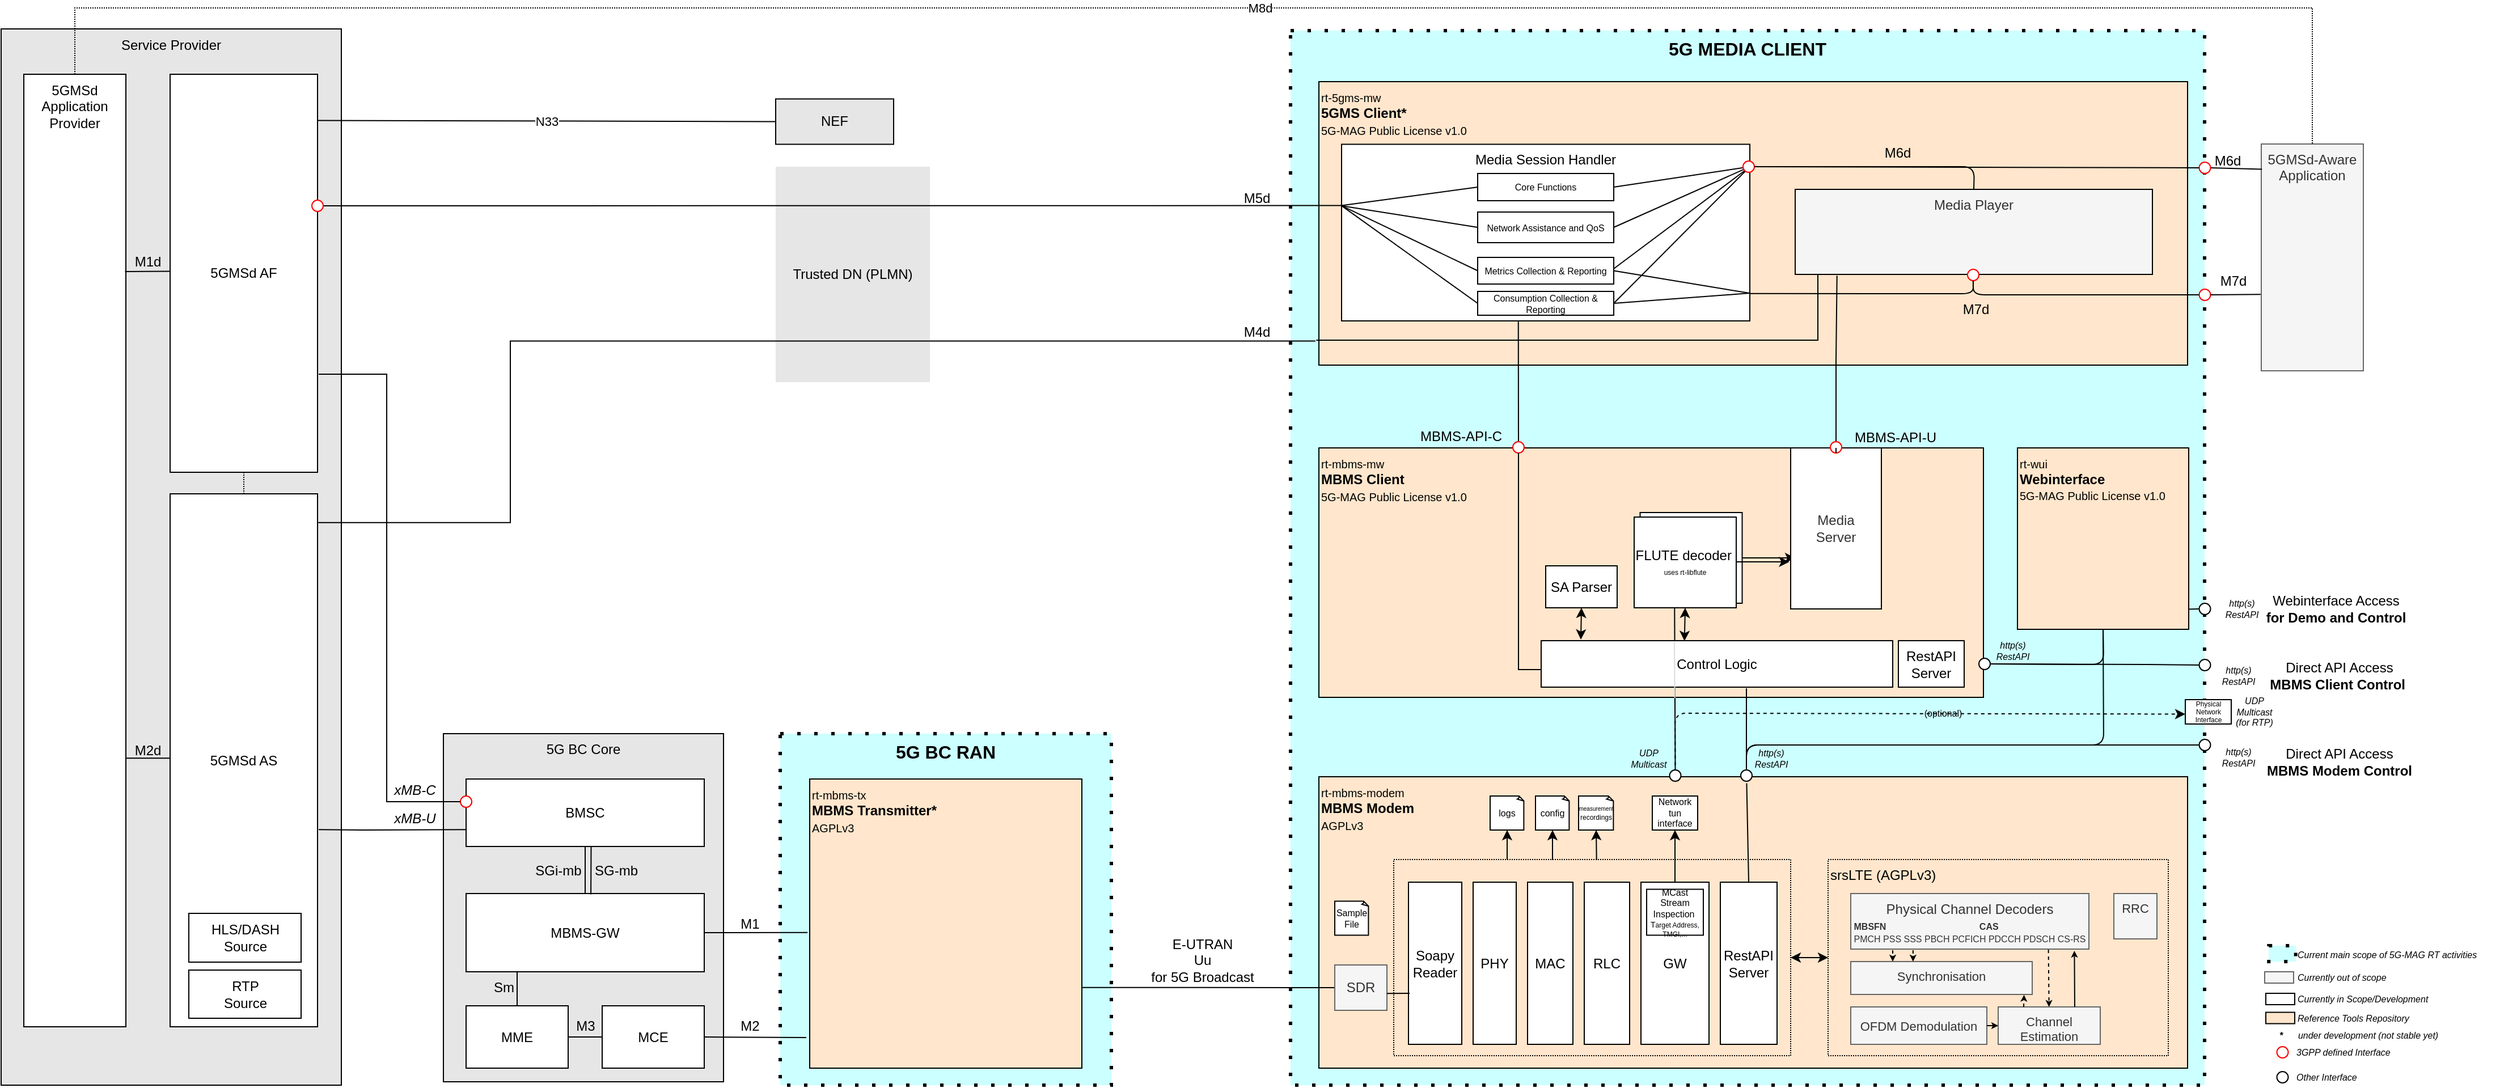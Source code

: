 <mxfile version="15.8.7" type="device"><diagram id="t-FZyY71_Kf3-kKKvfM1" name="Overview"><mxGraphModel dx="1799" dy="1327" grid="1" gridSize="10" guides="1" tooltips="1" connect="1" arrows="1" fold="1" page="1" pageScale="1" pageWidth="1169" pageHeight="827" math="0" shadow="0"><root><mxCell id="0"/><mxCell id="1" parent="0"/><mxCell id="G_HqjUwHFonaNJhbWPcw-3" value="&lt;font style=&quot;font-size: 16px&quot;&gt;&lt;b&gt;5G BC RAN&lt;/b&gt;&lt;/font&gt;" style="rounded=0;whiteSpace=wrap;html=1;fillColor=#CCFFFF;verticalAlign=top;dashed=1;dashPattern=1 4;strokeWidth=3;" parent="1" vertex="1"><mxGeometry x="-443" y="-60" width="292" height="310" as="geometry"/></mxCell><mxCell id="8Xo5m4duaSjfwzh1bX6e-3" value="&lt;span style=&quot;font-size: 10px&quot;&gt;rt-mbms-tx&lt;/span&gt;&lt;br&gt;&lt;b&gt;MBMS Transmitter*&lt;/b&gt;&lt;font style=&quot;font-size: 10px&quot;&gt;&lt;br&gt;AGPLv3&lt;/font&gt;" style="rounded=0;whiteSpace=wrap;html=1;fillColor=#FFE6CC;verticalAlign=top;align=left;" parent="1" vertex="1"><mxGeometry x="-417" y="-20" width="240" height="255" as="geometry"/></mxCell><mxCell id="G_HqjUwHFonaNJhbWPcw-2" value="&lt;b&gt;5G MEDIA CLIENT&lt;/b&gt;" style="rounded=0;whiteSpace=wrap;html=1;fillColor=#CCFFFF;verticalAlign=top;dashed=1;dashPattern=1 4;strokeWidth=3;fontSize=16;" parent="1" vertex="1"><mxGeometry x="7" y="-680" width="806" height="930" as="geometry"/></mxCell><mxCell id="2vlPOJPuA9wXbitWBf3n-66" value="Service Provider" style="rounded=0;whiteSpace=wrap;html=1;fillColor=#E6E6E6;align=center;verticalAlign=top;labelPosition=center;verticalLabelPosition=middle;" parent="1" vertex="1"><mxGeometry x="-1130" y="-681.5" width="300" height="931.5" as="geometry"/></mxCell><mxCell id="G_HqjUwHFonaNJhbWPcw-4" value="&lt;font style=&quot;font-size: 10px&quot;&gt;rt-mbms-mw&lt;br&gt;&lt;span style=&quot;font-size: 12px&quot;&gt;&lt;b&gt;MBMS Client&lt;/b&gt;&lt;/span&gt;&lt;br&gt;5G-MAG Public License v1.0&lt;/font&gt;" style="rounded=0;whiteSpace=wrap;html=1;align=left;verticalAlign=top;fillColor=#FFE6CC;" parent="1" vertex="1"><mxGeometry x="32" y="-312" width="586" height="220" as="geometry"/></mxCell><mxCell id="G_HqjUwHFonaNJhbWPcw-5" value="&lt;span style=&quot;font-size: 10px&quot;&gt;rt-mbms-modem&lt;/span&gt;&lt;br&gt;&lt;b&gt;MBMS Modem&lt;/b&gt;&lt;font style=&quot;font-size: 10px&quot;&gt;&lt;br&gt;AGPLv3&lt;/font&gt;" style="rounded=0;whiteSpace=wrap;html=1;fillColor=#FFE6CC;verticalAlign=top;align=left;" parent="1" vertex="1"><mxGeometry x="32" y="-22" width="766" height="257" as="geometry"/></mxCell><mxCell id="CgZAOS09ZjuMNSlnD4I0-3" value="Physical Network Interface" style="rounded=0;whiteSpace=wrap;html=1;align=center;verticalAlign=middle;labelPosition=center;verticalLabelPosition=middle;fontSize=6;" parent="1" vertex="1"><mxGeometry x="796" y="-90" width="40.5" height="21.5" as="geometry"/></mxCell><mxCell id="CgZAOS09ZjuMNSlnD4I0-4" value="(optional)" style="endArrow=classic;html=1;strokeWidth=1;fontSize=8;exitX=0.5;exitY=0;exitDx=0;exitDy=0;dashed=1;entryX=0;entryY=0.5;entryDx=0;entryDy=0;labelBackgroundColor=none;verticalAlign=bottom;" parent="1" edge="1"><mxGeometry x="0.147" y="-8" width="50" height="50" relative="1" as="geometry"><mxPoint x="346.25" y="-26" as="sourcePoint"/><mxPoint x="796" y="-77.25" as="targetPoint"/><Array as="points"><mxPoint x="346" y="-78"/></Array><mxPoint as="offset"/></mxGeometry></mxCell><mxCell id="CgZAOS09ZjuMNSlnD4I0-5" value="" style="endArrow=none;html=1;strokeWidth=1;fontSize=8;entryX=0.396;entryY=1.004;entryDx=0;entryDy=0;entryPerimeter=0;startArrow=none;startFill=0;endFill=0;" parent="1" source="2vlPOJPuA9wXbitWBf3n-79" target="2vlPOJPuA9wXbitWBf3n-3" edge="1"><mxGeometry width="50" height="50" relative="1" as="geometry"><mxPoint x="345.33" y="-83.99" as="sourcePoint"/><mxPoint x="354" y="-123" as="targetPoint"/></mxGeometry></mxCell><mxCell id="2vlPOJPuA9wXbitWBf3n-10" value="Control Logic" style="rounded=0;whiteSpace=wrap;html=1;fillColor=default;align=center;verticalAlign=middle;labelPosition=center;verticalLabelPosition=middle;fontSize=12;" parent="1" vertex="1"><mxGeometry x="228" y="-142" width="310" height="41" as="geometry"/></mxCell><mxCell id="2vlPOJPuA9wXbitWBf3n-14" value="" style="endArrow=none;startArrow=none;html=1;strokeWidth=1;fontSize=8;entryX=0.5;entryY=0;entryDx=0;entryDy=0;endFill=0;startFill=0;" parent="1" target="2vlPOJPuA9wXbitWBf3n-78" edge="1"><mxGeometry width="50" height="50" relative="1" as="geometry"><mxPoint x="409" y="-100" as="sourcePoint"/><mxPoint x="476" y="162" as="targetPoint"/></mxGeometry></mxCell><mxCell id="2vlPOJPuA9wXbitWBf3n-17" value="" style="endArrow=classic;html=1;strokeWidth=1;fontSize=8;entryX=0.5;entryY=1;entryDx=0;entryDy=0;exitX=0.414;exitY=0.006;exitDx=0;exitDy=0;exitPerimeter=0;startArrow=classic;startFill=1;" parent="1" target="2vlPOJPuA9wXbitWBf3n-3" edge="1"><mxGeometry width="50" height="50" relative="1" as="geometry"><mxPoint x="354.34" y="-141.694" as="sourcePoint"/><mxPoint x="354.35" y="-163.82" as="targetPoint"/></mxGeometry></mxCell><mxCell id="2vlPOJPuA9wXbitWBf3n-30" value="SA Parser" style="rounded=0;whiteSpace=wrap;html=1;fillColor=default;align=center;verticalAlign=middle;labelPosition=center;verticalLabelPosition=middle;fontSize=12;" parent="1" vertex="1"><mxGeometry x="232" y="-208" width="63" height="37" as="geometry"/></mxCell><mxCell id="2vlPOJPuA9wXbitWBf3n-37" value="" style="endArrow=classic;html=1;strokeWidth=1;fontSize=8;entryX=0.5;entryY=1;entryDx=0;entryDy=0;startArrow=classic;startFill=1;" parent="1" target="2vlPOJPuA9wXbitWBf3n-30" edge="1"><mxGeometry width="50" height="50" relative="1" as="geometry"><mxPoint x="263" y="-143" as="sourcePoint"/><mxPoint x="466" y="-115" as="targetPoint"/></mxGeometry></mxCell><mxCell id="coi-fCupP_4FWcqRsCUB-4" style="edgeStyle=orthogonalEdgeStyle;rounded=0;orthogonalLoop=1;jettySize=auto;html=1;exitX=0.5;exitY=1;exitDx=0;exitDy=0;entryX=0.5;entryY=0;entryDx=0;entryDy=0;endArrow=none;endFill=0;dashed=1;dashPattern=1 1;" parent="1" source="2vlPOJPuA9wXbitWBf3n-40" target="hA-Ps4pZ5avrQKP371bv-65" edge="1"><mxGeometry relative="1" as="geometry"/></mxCell><mxCell id="coi-fCupP_4FWcqRsCUB-6" value="N33" style="rounded=0;orthogonalLoop=1;jettySize=auto;html=1;endArrow=none;endFill=0;entryX=0;entryY=0.5;entryDx=0;entryDy=0;exitX=0.996;exitY=0.116;exitDx=0;exitDy=0;exitPerimeter=0;" parent="1" source="2vlPOJPuA9wXbitWBf3n-40" target="coi-fCupP_4FWcqRsCUB-7" edge="1"><mxGeometry relative="1" as="geometry"><mxPoint x="-671" y="-457.176" as="targetPoint"/><mxPoint x="-761" y="-460" as="sourcePoint"/></mxGeometry></mxCell><mxCell id="2vlPOJPuA9wXbitWBf3n-40" value="5GMSd AF" style="rounded=0;whiteSpace=wrap;html=1;fillColor=default;align=center;verticalAlign=middle;labelPosition=center;verticalLabelPosition=middle;" parent="1" vertex="1"><mxGeometry x="-981" y="-641.5" width="130" height="351" as="geometry"/></mxCell><mxCell id="2vlPOJPuA9wXbitWBf3n-48" value="RestAPI Server" style="rounded=0;whiteSpace=wrap;html=1;fillColor=default;align=center;verticalAlign=middle;labelPosition=center;verticalLabelPosition=middle;fontSize=12;" parent="1" vertex="1"><mxGeometry x="543" y="-142" width="58" height="41" as="geometry"/></mxCell><mxCell id="2vlPOJPuA9wXbitWBf3n-49" value="&lt;font style=&quot;font-size: 12px&quot;&gt;&lt;span style=&quot;font-size: 10px&quot;&gt;rt-wui&lt;/span&gt;&lt;b&gt;&lt;br&gt;Webinterface&lt;font style=&quot;font-size: 12px&quot;&gt; &lt;br&gt;&lt;/font&gt;&lt;/b&gt;&lt;/font&gt;&lt;font style=&quot;font-size: 10px&quot;&gt;5G-MAG Public License v1.0&lt;br&gt;&lt;/font&gt;" style="rounded=0;whiteSpace=wrap;html=1;fillColor=#FFE6CC;align=left;verticalAlign=top;labelPosition=center;verticalLabelPosition=middle;fontSize=11;" parent="1" vertex="1"><mxGeometry x="648" y="-312" width="151" height="160" as="geometry"/></mxCell><mxCell id="2vlPOJPuA9wXbitWBf3n-52" value="" style="endArrow=none;startArrow=none;html=1;strokeWidth=1;fontSize=12;exitX=0.5;exitY=1;exitDx=0;exitDy=0;entryX=0.5;entryY=0;entryDx=0;entryDy=0;endFill=0;startFill=0;" parent="1" source="2vlPOJPuA9wXbitWBf3n-49" target="2vlPOJPuA9wXbitWBf3n-78" edge="1"><mxGeometry width="50" height="50" relative="1" as="geometry"><mxPoint x="572.51" y="-318.298" as="sourcePoint"/><mxPoint x="408" y="-30" as="targetPoint"/><Array as="points"><mxPoint x="724" y="-50"/><mxPoint x="409" y="-50"/></Array></mxGeometry></mxCell><mxCell id="2vlPOJPuA9wXbitWBf3n-58" value="5G BC Core" style="rounded=0;whiteSpace=wrap;html=1;fillColor=#E6E6E6;verticalAlign=top;" parent="1" vertex="1"><mxGeometry x="-740" y="-60" width="247" height="307" as="geometry"/></mxCell><mxCell id="2vlPOJPuA9wXbitWBf3n-60" value="MBMS-GW" style="rounded=0;whiteSpace=wrap;html=1;fillColor=default;align=center;verticalAlign=middle;labelPosition=center;verticalLabelPosition=middle;" parent="1" vertex="1"><mxGeometry x="-720" y="81" width="210" height="69" as="geometry"/></mxCell><mxCell id="2vlPOJPuA9wXbitWBf3n-61" value="MCE" style="rounded=0;whiteSpace=wrap;html=1;fillColor=default;align=center;verticalAlign=middle;labelPosition=center;verticalLabelPosition=middle;" parent="1" vertex="1"><mxGeometry x="-600" y="180" width="90" height="55" as="geometry"/></mxCell><mxCell id="2vlPOJPuA9wXbitWBf3n-62" value="BMSC" style="rounded=0;whiteSpace=wrap;html=1;fillColor=default;align=center;verticalAlign=middle;labelPosition=center;verticalLabelPosition=middle;" parent="1" vertex="1"><mxGeometry x="-720" y="-20" width="210" height="59.5" as="geometry"/></mxCell><mxCell id="2vlPOJPuA9wXbitWBf3n-74" value="" style="rounded=0;whiteSpace=wrap;html=1;fillColor=default;align=center;verticalAlign=middle;labelPosition=center;verticalLabelPosition=middle;fontSize=10;labelBackgroundColor=default;" parent="1" vertex="1"><mxGeometry x="315.25" y="-255" width="90" height="80" as="geometry"/></mxCell><mxCell id="2vlPOJPuA9wXbitWBf3n-3" value="&lt;font style=&quot;font-size: 12px&quot;&gt;FLUTE decoder&lt;/font&gt;&amp;nbsp;&lt;br&gt;&lt;font style=&quot;font-size: 6px&quot;&gt;uses rt-libflute&lt;br&gt;&lt;/font&gt;" style="rounded=0;whiteSpace=wrap;html=1;fillColor=#FFFFFF;align=center;verticalAlign=middle;labelPosition=center;verticalLabelPosition=middle;fontSize=10;labelBackgroundColor=default;" parent="1" vertex="1"><mxGeometry x="310" y="-251" width="90" height="80" as="geometry"/></mxCell><mxCell id="2vlPOJPuA9wXbitWBf3n-78" value="" style="ellipse;whiteSpace=wrap;html=1;aspect=fixed;labelBackgroundColor=default;fontSize=12;strokeColor=#000000;fillColor=#FFFFFF;align=left;verticalAlign=top;" parent="1" vertex="1"><mxGeometry x="404" y="-28" width="10" as="geometry"/></mxCell><mxCell id="2vlPOJPuA9wXbitWBf3n-79" value="" style="ellipse;whiteSpace=wrap;html=1;aspect=fixed;labelBackgroundColor=default;fontSize=12;strokeColor=#000000;fillColor=#FFFFFF;align=left;verticalAlign=top;" parent="1" vertex="1"><mxGeometry x="341.25" y="-28" width="10" as="geometry"/></mxCell><mxCell id="2vlPOJPuA9wXbitWBf3n-84" value="" style="ellipse;whiteSpace=wrap;html=1;aspect=fixed;labelBackgroundColor=default;fontSize=12;strokeColor=#000000;fillColor=#FFFFFF;align=left;verticalAlign=top;" parent="1" vertex="1"><mxGeometry x="614" y="-118" width="10" as="geometry"/></mxCell><mxCell id="2vlPOJPuA9wXbitWBf3n-86" value="" style="endArrow=none;html=1;fontSize=8;entryX=1.009;entryY=0.564;entryDx=0;entryDy=0;exitX=0;exitY=0.5;exitDx=0;exitDy=0;entryPerimeter=0;" parent="1" source="2vlPOJPuA9wXbitWBf3n-84" target="2vlPOJPuA9wXbitWBf3n-48" edge="1"><mxGeometry width="50" height="50" relative="1" as="geometry"><mxPoint x="556" y="280" as="sourcePoint"/><mxPoint x="606" y="230" as="targetPoint"/></mxGeometry></mxCell><mxCell id="2vlPOJPuA9wXbitWBf3n-89" style="edgeStyle=none;rounded=0;orthogonalLoop=1;jettySize=auto;html=1;exitX=1;exitY=0;exitDx=0;exitDy=0;fontSize=8;" parent="1" edge="1"><mxGeometry relative="1" as="geometry"><mxPoint x="748.536" y="-331.036" as="sourcePoint"/><mxPoint x="748.536" y="-331.036" as="targetPoint"/></mxGeometry></mxCell><mxCell id="2vlPOJPuA9wXbitWBf3n-96" value="UDP Multicast" style="text;html=1;strokeColor=none;fillColor=none;align=center;verticalAlign=middle;whiteSpace=wrap;rounded=0;labelBackgroundColor=none;fontSize=8;opacity=0;fontStyle=2" parent="1" vertex="1"><mxGeometry x="303.25" y="-43" width="40" height="10" as="geometry"/></mxCell><mxCell id="2vlPOJPuA9wXbitWBf3n-97" value="http(s)&lt;br&gt;RestAPI" style="text;html=1;strokeColor=none;fillColor=none;align=center;verticalAlign=middle;whiteSpace=wrap;rounded=0;labelBackgroundColor=none;fontSize=8;opacity=0;fontStyle=2" parent="1" vertex="1"><mxGeometry x="411" y="-43" width="40" height="10" as="geometry"/></mxCell><mxCell id="2vlPOJPuA9wXbitWBf3n-101" value="UDP Multicast (for RTP)" style="text;html=1;strokeColor=none;fillColor=none;align=center;verticalAlign=middle;whiteSpace=wrap;rounded=0;labelBackgroundColor=none;fontSize=8;opacity=0;fontStyle=2" parent="1" vertex="1"><mxGeometry x="836.5" y="-84" width="40" height="10" as="geometry"/></mxCell><mxCell id="2vlPOJPuA9wXbitWBf3n-102" value="" style="endArrow=classic;startArrow=classic;html=1;strokeWidth=1;fontSize=8;entryX=1;entryY=0.5;entryDx=0;entryDy=0;exitX=0;exitY=0.5;exitDx=0;exitDy=0;" parent="1" target="2vlPOJPuA9wXbitWBf3n-84" edge="1"><mxGeometry width="50" height="50" relative="1" as="geometry"><mxPoint as="sourcePoint"/><mxPoint x="491" y="449.5" as="targetPoint"/><Array as="points"/></mxGeometry></mxCell><mxCell id="2vlPOJPuA9wXbitWBf3n-106" value="http(s)&lt;br&gt;RestAPI" style="text;html=1;strokeColor=none;fillColor=none;align=center;verticalAlign=middle;whiteSpace=wrap;rounded=0;labelBackgroundColor=none;fontSize=8;opacity=0;fontStyle=2" parent="1" vertex="1"><mxGeometry x="624" y="-138" width="40" height="10" as="geometry"/></mxCell><mxCell id="2vlPOJPuA9wXbitWBf3n-115" value="" style="ellipse;whiteSpace=wrap;html=1;aspect=fixed;labelBackgroundColor=default;fontSize=12;strokeColor=#000000;fillColor=#FFFFFF;align=left;verticalAlign=top;" parent="1" vertex="1"><mxGeometry x="813" y="-39" width="10" as="geometry"/></mxCell><mxCell id="2vlPOJPuA9wXbitWBf3n-120" value="http(s)&lt;br&gt;RestAPI" style="text;html=1;strokeColor=none;fillColor=none;align=center;verticalAlign=middle;whiteSpace=wrap;rounded=0;labelBackgroundColor=none;fontSize=8;opacity=0;fontStyle=2" parent="1" vertex="1"><mxGeometry x="823" y="-116" width="40" height="10" as="geometry"/></mxCell><mxCell id="2vlPOJPuA9wXbitWBf3n-121" value="http(s)&lt;br&gt;RestAPI" style="text;html=1;strokeColor=none;fillColor=none;align=center;verticalAlign=middle;whiteSpace=wrap;rounded=0;labelBackgroundColor=none;fontSize=8;opacity=0;fontStyle=2" parent="1" vertex="1"><mxGeometry x="823.25" y="-44" width="40" height="10" as="geometry"/></mxCell><mxCell id="2vlPOJPuA9wXbitWBf3n-122" value="" style="endArrow=classic;startArrow=classic;html=1;strokeWidth=1;fontSize=8;entryX=1;entryY=0.5;entryDx=0;entryDy=0;exitX=0.198;exitY=1.005;exitDx=0;exitDy=0;exitPerimeter=0;" parent="1" source="2vlPOJPuA9wXbitWBf3n-49" target="2vlPOJPuA9wXbitWBf3n-84" edge="1"><mxGeometry width="50" height="50" relative="1" as="geometry"><mxPoint x="533" y="420" as="sourcePoint"/><mxPoint x="491.0" y="449" as="targetPoint"/><Array as="points"><mxPoint x="496" y="449"/></Array></mxGeometry></mxCell><mxCell id="2vlPOJPuA9wXbitWBf3n-124" value="" style="endArrow=classic;startArrow=classic;html=1;strokeWidth=1;fontSize=12;exitX=0;exitY=0.5;exitDx=0;exitDy=0;entryX=0.5;entryY=0;entryDx=0;entryDy=0;" parent="1" source="2vlPOJPuA9wXbitWBf3n-115" target="2vlPOJPuA9wXbitWBf3n-78" edge="1"><mxGeometry width="50" height="50" relative="1" as="geometry"><mxPoint x="700" y="410" as="sourcePoint"/><mxPoint x="226" y="550" as="targetPoint"/><Array as="points"><mxPoint x="227" y="530"/></Array></mxGeometry></mxCell><mxCell id="2vlPOJPuA9wXbitWBf3n-125" value="Direct API Access&lt;br&gt;&lt;b&gt;MBMS Client&amp;nbsp;&lt;/b&gt;&lt;b&gt;Control&amp;nbsp;&lt;/b&gt;" style="text;html=1;strokeColor=none;fillColor=none;align=center;verticalAlign=middle;whiteSpace=wrap;rounded=0;labelBackgroundColor=default;fontSize=12;" parent="1" vertex="1"><mxGeometry x="866" y="-122" width="132" height="22" as="geometry"/></mxCell><mxCell id="2vlPOJPuA9wXbitWBf3n-126" value="Direct API Access&lt;br&gt;&lt;b&gt;MBMS Modem&amp;nbsp;&lt;/b&gt;&lt;b&gt;Control&lt;/b&gt;" style="text;html=1;strokeColor=none;fillColor=none;align=center;verticalAlign=middle;whiteSpace=wrap;rounded=0;labelBackgroundColor=default;fontSize=12;" parent="1" vertex="1"><mxGeometry x="866" y="-46" width="132" height="22" as="geometry"/></mxCell><mxCell id="2vlPOJPuA9wXbitWBf3n-129" value="" style="endArrow=classic;html=1;fontSize=6;exitX=1;exitY=0.5;exitDx=0;exitDy=0;" parent="1" source="2vlPOJPuA9wXbitWBf3n-74" edge="1"><mxGeometry x="0.109" y="-3" width="50" height="50" relative="1" as="geometry"><mxPoint x="405.25" y="-210.27" as="sourcePoint"/><mxPoint x="452" y="-215" as="targetPoint"/><mxPoint as="offset"/></mxGeometry></mxCell><mxCell id="2vlPOJPuA9wXbitWBf3n-131" value="" style="ellipse;whiteSpace=wrap;html=1;aspect=fixed;labelBackgroundColor=default;fontSize=12;strokeColor=default;fillColor=#FFFFFF;align=left;verticalAlign=top;" parent="1" vertex="1"><mxGeometry x="56" y="-276.5" width="10" as="geometry"/></mxCell><mxCell id="2vlPOJPuA9wXbitWBf3n-164" value="&lt;font style=&quot;font-size: 12px&quot;&gt;xMB-U&lt;/font&gt;" style="text;html=1;strokeColor=none;fillColor=none;align=center;verticalAlign=middle;whiteSpace=wrap;rounded=0;labelBackgroundColor=none;fontSize=8;fontStyle=2" parent="1" vertex="1"><mxGeometry x="-785" width="40" height="30" as="geometry"/></mxCell><mxCell id="2vlPOJPuA9wXbitWBf3n-169" value="&lt;font style=&quot;font-size: 12px&quot;&gt;xMB-C&lt;/font&gt;" style="text;html=1;strokeColor=none;fillColor=none;align=center;verticalAlign=middle;whiteSpace=wrap;rounded=0;labelBackgroundColor=none;fontSize=8;fontStyle=2" parent="1" vertex="1"><mxGeometry x="-785" y="-25" width="40" height="30" as="geometry"/></mxCell><mxCell id="2vlPOJPuA9wXbitWBf3n-179" value="" style="endArrow=none;html=1;labelBackgroundColor=none;fontSize=8;entryX=0.379;entryY=0.027;entryDx=0;entryDy=0;entryPerimeter=0;strokeColor=#DBDBDB;exitX=0.52;exitY=0.989;exitDx=0;exitDy=0;exitPerimeter=0;" parent="1" target="2vlPOJPuA9wXbitWBf3n-10" edge="1"><mxGeometry width="50" height="50" relative="1" as="geometry"><mxPoint x="345.84" y="-91.374" as="sourcePoint"/><mxPoint x="345.84" y="-124.286" as="targetPoint"/></mxGeometry></mxCell><mxCell id="2vlPOJPuA9wXbitWBf3n-180" style="edgeStyle=none;rounded=0;orthogonalLoop=1;jettySize=auto;html=1;exitX=0.5;exitY=0;exitDx=0;exitDy=0;labelBackgroundColor=none;fontSize=8;startArrow=classic;startFill=1;strokeColor=#DBDBDB;" parent="1" edge="1"><mxGeometry relative="1" as="geometry"><mxPoint x="-805" y="-95.5" as="sourcePoint"/><mxPoint x="-805" y="-95.5" as="targetPoint"/></mxGeometry></mxCell><mxCell id="2vlPOJPuA9wXbitWBf3n-196" value="" style="ellipse;whiteSpace=wrap;html=1;aspect=fixed;labelBackgroundColor=default;fontSize=12;strokeColor=default;fillColor=#FFFFFF;align=left;verticalAlign=top;" parent="1" vertex="1"><mxGeometry x="789" y="-277" width="10" as="geometry"/></mxCell><mxCell id="yrz_ErMZJHMfAEU_T5A7-6" value="&lt;span style=&quot;color: rgb(51 , 51 , 51) ; font-size: 12px&quot;&gt;Media&lt;br&gt;Server&lt;br style=&quot;font-size: 12px&quot;&gt;&lt;/span&gt;" style="rounded=0;whiteSpace=wrap;html=1;fillColor=default;align=center;verticalAlign=middle;labelPosition=center;verticalLabelPosition=middle;fontSize=12;" parent="1" vertex="1"><mxGeometry x="448" y="-312" width="80" height="142" as="geometry"/></mxCell><mxCell id="coi-fCupP_4FWcqRsCUB-5" value="M8d" style="edgeStyle=orthogonalEdgeStyle;rounded=0;orthogonalLoop=1;jettySize=auto;html=1;exitX=0.5;exitY=0;exitDx=0;exitDy=0;entryX=0.5;entryY=0;entryDx=0;entryDy=0;dashed=1;dashPattern=1 1;endArrow=none;endFill=0;" parent="1" source="n_3CjSWB2MxKDpPjfIME-4" target="hA-Ps4pZ5avrQKP371bv-50" edge="1"><mxGeometry x="0.026" relative="1" as="geometry"><Array as="points"><mxPoint x="-976" y="-700"/><mxPoint x="765" y="-700"/></Array><mxPoint as="offset"/></mxGeometry></mxCell><mxCell id="n_3CjSWB2MxKDpPjfIME-4" value="5GMSd Application Provider" style="rounded=0;whiteSpace=wrap;html=1;fillColor=#FFFFFF;align=center;verticalAlign=top;labelPosition=center;verticalLabelPosition=middle;" parent="1" vertex="1"><mxGeometry x="-1110" y="-641.5" width="90" height="840" as="geometry"/></mxCell><mxCell id="hA-Ps4pZ5avrQKP371bv-1" value="" style="endArrow=none;html=1;rounded=0;exitX=0.006;exitY=0.947;exitDx=0;exitDy=0;exitPerimeter=0;entryX=0.998;entryY=0.939;entryDx=0;entryDy=0;entryPerimeter=0;" parent="1" source="hA-Ps4pZ5avrQKP371bv-9" target="hA-Ps4pZ5avrQKP371bv-9" edge="1"><mxGeometry width="50" height="50" relative="1" as="geometry"><mxPoint x="-1060" y="-366.5" as="sourcePoint"/><mxPoint x="-980" y="-370.5" as="targetPoint"/></mxGeometry></mxCell><mxCell id="hA-Ps4pZ5avrQKP371bv-4" value="M2d" style="text;html=1;resizable=0;autosize=1;align=center;verticalAlign=middle;points=[];fillColor=none;strokeColor=none;rounded=0;" parent="1" vertex="1"><mxGeometry x="-1021" y="-55.5" width="40" height="20" as="geometry"/></mxCell><mxCell id="hA-Ps4pZ5avrQKP371bv-5" value="" style="endArrow=none;html=1;rounded=0;entryX=-0.004;entryY=0.496;entryDx=0;entryDy=0;entryPerimeter=0;exitX=0.025;exitY=0.857;exitDx=0;exitDy=0;exitPerimeter=0;" parent="1" source="hA-Ps4pZ5avrQKP371bv-4" target="hA-Ps4pZ5avrQKP371bv-65" edge="1"><mxGeometry width="50" height="50" relative="1" as="geometry"><mxPoint x="-1000" y="-1.5" as="sourcePoint"/><mxPoint x="-980" y="21.722" as="targetPoint"/><Array as="points"/></mxGeometry></mxCell><mxCell id="hA-Ps4pZ5avrQKP371bv-9" value="M1d" style="text;html=1;resizable=0;autosize=1;align=center;verticalAlign=middle;points=[];fillColor=none;strokeColor=none;rounded=0;" parent="1" vertex="1"><mxGeometry x="-1021" y="-486.5" width="40" height="20" as="geometry"/></mxCell><mxCell id="hA-Ps4pZ5avrQKP371bv-34" value="Trusted DN (PLMN)" style="rounded=0;whiteSpace=wrap;html=1;fillColor=#E6E6E6;verticalAlign=middle;strokeColor=none;" parent="1" vertex="1"><mxGeometry x="-447" y="-560" width="136" height="190" as="geometry"/></mxCell><mxCell id="hA-Ps4pZ5avrQKP371bv-42" style="edgeStyle=orthogonalEdgeStyle;rounded=0;orthogonalLoop=1;jettySize=auto;html=1;exitX=1.001;exitY=0.721;exitDx=0;exitDy=0;fontSize=12;endArrow=none;endFill=0;exitPerimeter=0;" parent="1" source="8Xo5m4duaSjfwzh1bX6e-3" target="coi-fCupP_4FWcqRsCUB-118" edge="1"><mxGeometry relative="1" as="geometry"><mxPoint x="-313" y="128.25" as="sourcePoint"/><mxPoint x="-261.8" y="162" as="targetPoint"/></mxGeometry></mxCell><mxCell id="hA-Ps4pZ5avrQKP371bv-50" value="5GMSd-Aware Application" style="rounded=0;whiteSpace=wrap;html=1;fillColor=#f5f5f5;align=center;verticalAlign=top;labelPosition=center;verticalLabelPosition=middle;fontColor=#333333;strokeColor=#666666;" parent="1" vertex="1"><mxGeometry x="863" y="-580" width="90" height="200" as="geometry"/></mxCell><mxCell id="hA-Ps4pZ5avrQKP371bv-54" value="&lt;font style=&quot;font-size: 10px&quot;&gt;rt-5gms-mw&lt;br&gt;&lt;span style=&quot;font-size: 12px&quot;&gt;&lt;b&gt;5GMS Client*&lt;/b&gt;&lt;/span&gt;&lt;br&gt;5G-MAG Public License v1.0&lt;/font&gt;" style="rounded=0;whiteSpace=wrap;html=1;align=left;verticalAlign=top;fillColor=#FFE6CC;" parent="1" vertex="1"><mxGeometry x="32" y="-635" width="766" height="250" as="geometry"/></mxCell><mxCell id="hA-Ps4pZ5avrQKP371bv-60" value="MBMS-API-U" style="text;html=1;resizable=0;autosize=1;align=center;verticalAlign=middle;points=[];fillColor=none;strokeColor=none;rounded=0;" parent="1" vertex="1"><mxGeometry x="495" y="-331" width="90" height="20" as="geometry"/></mxCell><mxCell id="hA-Ps4pZ5avrQKP371bv-62" value="Media Session Handler" style="rounded=0;whiteSpace=wrap;html=1;align=center;verticalAlign=top;labelPosition=center;verticalLabelPosition=middle;" parent="1" vertex="1"><mxGeometry x="52" y="-579.75" width="360" height="155.75" as="geometry"/></mxCell><mxCell id="hA-Ps4pZ5avrQKP371bv-65" value="5GMSd AS" style="rounded=0;whiteSpace=wrap;html=1;fillColor=default;align=center;verticalAlign=middle;labelPosition=center;verticalLabelPosition=middle;" parent="1" vertex="1"><mxGeometry x="-981" y="-271.5" width="130" height="470" as="geometry"/></mxCell><mxCell id="hA-Ps4pZ5avrQKP371bv-77" value="M6d" style="text;html=1;resizable=0;autosize=1;align=center;verticalAlign=middle;points=[];fillColor=none;strokeColor=none;rounded=0;" parent="1" vertex="1"><mxGeometry x="813" y="-575" width="40" height="20" as="geometry"/></mxCell><mxCell id="hA-Ps4pZ5avrQKP371bv-81" value="M7d" style="text;html=1;resizable=0;autosize=1;align=center;verticalAlign=middle;points=[];fillColor=none;strokeColor=none;rounded=0;" parent="1" vertex="1"><mxGeometry x="818.25" y="-469" width="40" height="20" as="geometry"/></mxCell><mxCell id="hA-Ps4pZ5avrQKP371bv-87" style="rounded=0;orthogonalLoop=1;jettySize=auto;html=1;fontSize=12;startArrow=none;entryX=0.321;entryY=1.004;entryDx=0;entryDy=0;entryPerimeter=0;endArrow=none;endFill=0;exitX=0.5;exitY=0;exitDx=0;exitDy=0;" parent="1" source="xPYDSDDHmbbXcYoAUSGu-4" edge="1"><mxGeometry relative="1" as="geometry"><mxPoint x="208" y="-319" as="sourcePoint"/><mxPoint x="207.87" y="-423.337" as="targetPoint"/></mxGeometry></mxCell><mxCell id="hA-Ps4pZ5avrQKP371bv-88" value="MBMS-API-C" style="text;html=1;resizable=0;autosize=1;align=center;verticalAlign=middle;points=[];fillColor=none;strokeColor=none;rounded=0;" parent="1" vertex="1"><mxGeometry x="112" y="-332" width="90" height="20" as="geometry"/></mxCell><mxCell id="hA-Ps4pZ5avrQKP371bv-90" style="edgeStyle=orthogonalEdgeStyle;rounded=0;orthogonalLoop=1;jettySize=auto;html=1;entryX=0.117;entryY=1.015;entryDx=0;entryDy=0;entryPerimeter=0;fontSize=12;endArrow=none;endFill=0;startArrow=none;exitX=0.5;exitY=0;exitDx=0;exitDy=0;" parent="1" source="yrz_ErMZJHMfAEU_T5A7-6" target="hA-Ps4pZ5avrQKP371bv-55" edge="1"><mxGeometry relative="1" as="geometry"><mxPoint x="489" y="-330" as="sourcePoint"/><mxPoint x="596.308" y="-397.55" as="targetPoint"/></mxGeometry></mxCell><mxCell id="hA-Ps4pZ5avrQKP371bv-92" value="M7d" style="text;html=1;resizable=0;autosize=1;align=center;verticalAlign=middle;points=[];fillColor=none;strokeColor=none;rounded=0;" parent="1" vertex="1"><mxGeometry x="591" y="-444" width="40" height="20" as="geometry"/></mxCell><mxCell id="hA-Ps4pZ5avrQKP371bv-96" value="" style="endArrow=none;html=1;rounded=0;fontSize=12;startArrow=none;entryX=-0.001;entryY=0.347;entryDx=0;entryDy=0;entryPerimeter=0;" parent="1" source="coi-fCupP_4FWcqRsCUB-58" target="hA-Ps4pZ5avrQKP371bv-62" edge="1"><mxGeometry width="50" height="50" relative="1" as="geometry"><mxPoint x="-761" y="-368.5" as="sourcePoint"/><mxPoint x="-91" y="-520" as="targetPoint"/></mxGeometry></mxCell><mxCell id="hA-Ps4pZ5avrQKP371bv-103" value="" style="edgeStyle=elbowEdgeStyle;elbow=horizontal;endArrow=none;html=1;rounded=0;fontSize=12;exitX=1.005;exitY=0.054;exitDx=0;exitDy=0;exitPerimeter=0;endFill=0;entryX=-0.004;entryY=0.915;entryDx=0;entryDy=0;entryPerimeter=0;" parent="1" source="hA-Ps4pZ5avrQKP371bv-65" target="hA-Ps4pZ5avrQKP371bv-54" edge="1"><mxGeometry width="50" height="50" relative="1" as="geometry"><mxPoint x="-221" y="-210" as="sourcePoint"/><mxPoint x="477" y="-304" as="targetPoint"/><Array as="points"><mxPoint x="-681" y="-190"/><mxPoint x="-181" y="-210"/><mxPoint x="-121" y="-300"/><mxPoint x="369" y="-250"/><mxPoint x="-681" y="-120"/><mxPoint x="-191" y="-310"/></Array></mxGeometry></mxCell><mxCell id="hA-Ps4pZ5avrQKP371bv-104" value="M4d" style="text;html=1;resizable=0;autosize=1;align=center;verticalAlign=middle;points=[];fillColor=none;strokeColor=none;rounded=0;" parent="1" vertex="1"><mxGeometry x="-43" y="-424" width="40" height="20" as="geometry"/></mxCell><mxCell id="hA-Ps4pZ5avrQKP371bv-106" value="M5d" style="text;html=1;resizable=0;autosize=1;align=center;verticalAlign=middle;points=[];fillColor=none;strokeColor=none;rounded=0;" parent="1" vertex="1"><mxGeometry x="-43" y="-542" width="40" height="20" as="geometry"/></mxCell><mxCell id="coi-fCupP_4FWcqRsCUB-7" value="NEF" style="rounded=0;whiteSpace=wrap;html=1;fillColor=#E6E6E6;verticalAlign=middle;" parent="1" vertex="1"><mxGeometry x="-447" y="-619.75" width="104" height="40" as="geometry"/></mxCell><mxCell id="coi-fCupP_4FWcqRsCUB-8" value="" style="ellipse;whiteSpace=wrap;html=1;aspect=fixed;labelBackgroundColor=default;fontSize=12;strokeColor=#FF0000;fillColor=#FFFFFF;align=left;verticalAlign=top;" parent="1" vertex="1"><mxGeometry x="589" y="-317.5" width="10" as="geometry"/></mxCell><mxCell id="coi-fCupP_4FWcqRsCUB-9" value="" style="ellipse;whiteSpace=wrap;html=1;aspect=fixed;labelBackgroundColor=default;fontSize=12;strokeColor=#FF0000;fillColor=#FFFFFF;align=left;verticalAlign=top;" parent="1" vertex="1"><mxGeometry x="202" y="-317.5" width="10" as="geometry"/></mxCell><mxCell id="coi-fCupP_4FWcqRsCUB-14" value="" style="ellipse;whiteSpace=wrap;html=1;aspect=fixed;labelBackgroundColor=default;fontSize=12;strokeColor=#FF0000;fillColor=#FFFFFF;align=left;verticalAlign=top;" parent="1" vertex="1"><mxGeometry x="518" y="-560" width="10" as="geometry"/></mxCell><mxCell id="coi-fCupP_4FWcqRsCUB-22" value="M6d" style="text;html=1;resizable=0;autosize=1;align=center;verticalAlign=middle;points=[];fillColor=none;strokeColor=none;rounded=0;" parent="1" vertex="1"><mxGeometry x="522" y="-582" width="40" height="20" as="geometry"/></mxCell><mxCell id="coi-fCupP_4FWcqRsCUB-26" value="" style="endArrow=none;startArrow=none;html=1;strokeWidth=1;fontSize=8;entryX=-0.006;entryY=0.367;entryDx=0;entryDy=0;exitX=1;exitY=0.5;exitDx=0;exitDy=0;startFill=0;endFill=0;entryPerimeter=0;" parent="1" source="coi-fCupP_4FWcqRsCUB-14" target="hA-Ps4pZ5avrQKP371bv-55" edge="1"><mxGeometry width="50" height="50" relative="1" as="geometry"><mxPoint x="322.898" y="49.92" as="sourcePoint"/><mxPoint x="269" y="78.07" as="targetPoint"/><Array as="points"><mxPoint x="370" y="25"/><mxPoint x="370" y="75"/></Array></mxGeometry></mxCell><mxCell id="coi-fCupP_4FWcqRsCUB-28" value="Core Functions" style="rounded=0;whiteSpace=wrap;html=1;fontSize=8;" parent="1" vertex="1"><mxGeometry x="172" y="-554" width="120" height="24" as="geometry"/></mxCell><mxCell id="coi-fCupP_4FWcqRsCUB-29" value="Metrics Collection &amp;amp; Reporting" style="rounded=0;whiteSpace=wrap;html=1;fontSize=8;" parent="1" vertex="1"><mxGeometry x="172" y="-480" width="120" height="23.5" as="geometry"/></mxCell><mxCell id="coi-fCupP_4FWcqRsCUB-30" value="Consumption Collection &amp;amp; Reporting" style="rounded=0;whiteSpace=wrap;html=1;fontSize=8;" parent="1" vertex="1"><mxGeometry x="172" y="-450" width="120" height="21" as="geometry"/></mxCell><mxCell id="coi-fCupP_4FWcqRsCUB-31" value="Network Assistance and QoS" style="rounded=0;whiteSpace=wrap;html=1;fontSize=8;" parent="1" vertex="1"><mxGeometry x="172" y="-520" width="120" height="27" as="geometry"/></mxCell><mxCell id="coi-fCupP_4FWcqRsCUB-38" value="" style="endArrow=none;html=1;rounded=0;fontSize=8;entryX=0;entryY=0.5;entryDx=0;entryDy=0;exitX=0;exitY=0.347;exitDx=0;exitDy=0;exitPerimeter=0;" parent="1" source="hA-Ps4pZ5avrQKP371bv-62" target="coi-fCupP_4FWcqRsCUB-28" edge="1"><mxGeometry width="50" height="50" relative="1" as="geometry"><mxPoint x="52" y="-524" as="sourcePoint"/><mxPoint x="-48" y="-654" as="targetPoint"/></mxGeometry></mxCell><mxCell id="coi-fCupP_4FWcqRsCUB-39" value="" style="endArrow=none;html=1;rounded=0;fontSize=8;entryX=0;entryY=0.5;entryDx=0;entryDy=0;exitX=0;exitY=0.348;exitDx=0;exitDy=0;exitPerimeter=0;" parent="1" source="hA-Ps4pZ5avrQKP371bv-62" target="coi-fCupP_4FWcqRsCUB-31" edge="1"><mxGeometry width="50" height="50" relative="1" as="geometry"><mxPoint x="62" y="-514" as="sourcePoint"/><mxPoint x="182" y="-529" as="targetPoint"/></mxGeometry></mxCell><mxCell id="hA-Ps4pZ5avrQKP371bv-55" value="Media Player" style="rounded=0;whiteSpace=wrap;html=1;fillColor=#f5f5f5;align=center;verticalAlign=top;labelPosition=center;verticalLabelPosition=middle;fontColor=#333333;strokeColor=#000000;" parent="1" vertex="1"><mxGeometry x="452" y="-540" width="315" height="75" as="geometry"/></mxCell><mxCell id="coi-fCupP_4FWcqRsCUB-41" value="" style="endArrow=none;html=1;rounded=0;fontSize=8;entryX=0;entryY=0.5;entryDx=0;entryDy=0;exitX=1;exitY=0.5;exitDx=0;exitDy=0;" parent="1" source="coi-fCupP_4FWcqRsCUB-28" target="coi-fCupP_4FWcqRsCUB-14" edge="1"><mxGeometry width="50" height="50" relative="1" as="geometry"><mxPoint x="-120" y="66" as="sourcePoint"/><mxPoint y="51" as="targetPoint"/></mxGeometry></mxCell><mxCell id="coi-fCupP_4FWcqRsCUB-42" value="" style="endArrow=none;html=1;rounded=0;fontSize=8;entryX=0;entryY=0.5;entryDx=0;entryDy=0;exitX=1;exitY=0.5;exitDx=0;exitDy=0;" parent="1" source="coi-fCupP_4FWcqRsCUB-31" target="coi-fCupP_4FWcqRsCUB-14" edge="1"><mxGeometry width="50" height="50" relative="1" as="geometry"><mxPoint x="120" y="51" as="sourcePoint"/><mxPoint x="345" y="53" as="targetPoint"/></mxGeometry></mxCell><mxCell id="coi-fCupP_4FWcqRsCUB-43" value="" style="endArrow=none;html=1;rounded=0;fontSize=8;entryX=0;entryY=0.5;entryDx=0;entryDy=0;exitX=1;exitY=0.5;exitDx=0;exitDy=0;" parent="1" source="coi-fCupP_4FWcqRsCUB-29" target="coi-fCupP_4FWcqRsCUB-14" edge="1"><mxGeometry width="50" height="50" relative="1" as="geometry"><mxPoint x="130" y="61" as="sourcePoint"/><mxPoint x="355" y="63" as="targetPoint"/></mxGeometry></mxCell><mxCell id="coi-fCupP_4FWcqRsCUB-44" value="" style="endArrow=none;html=1;rounded=0;fontSize=8;entryX=0;entryY=0.5;entryDx=0;entryDy=0;exitX=1;exitY=0.5;exitDx=0;exitDy=0;" parent="1" source="coi-fCupP_4FWcqRsCUB-30" target="coi-fCupP_4FWcqRsCUB-14" edge="1"><mxGeometry width="50" height="50" relative="1" as="geometry"><mxPoint x="140" y="71" as="sourcePoint"/><mxPoint x="365" y="73" as="targetPoint"/></mxGeometry></mxCell><mxCell id="coi-fCupP_4FWcqRsCUB-45" value="" style="endArrow=none;html=1;rounded=0;fontSize=8;entryX=0.999;entryY=0.843;entryDx=0;entryDy=0;exitX=1;exitY=0.5;exitDx=0;exitDy=0;entryPerimeter=0;" parent="1" source="coi-fCupP_4FWcqRsCUB-29" target="hA-Ps4pZ5avrQKP371bv-62" edge="1"><mxGeometry width="50" height="50" relative="1" as="geometry"><mxPoint x="332" y="-499" as="sourcePoint"/><mxPoint x="557" y="-497" as="targetPoint"/></mxGeometry></mxCell><mxCell id="coi-fCupP_4FWcqRsCUB-46" value="" style="endArrow=none;html=1;rounded=0;fontSize=8;entryX=0.999;entryY=0.843;entryDx=0;entryDy=0;exitX=1;exitY=0.5;exitDx=0;exitDy=0;entryPerimeter=0;" parent="1" source="coi-fCupP_4FWcqRsCUB-30" target="hA-Ps4pZ5avrQKP371bv-62" edge="1"><mxGeometry width="50" height="50" relative="1" as="geometry"><mxPoint x="342" y="-489" as="sourcePoint"/><mxPoint x="567" y="-487" as="targetPoint"/></mxGeometry></mxCell><mxCell id="coi-fCupP_4FWcqRsCUB-48" value="" style="edgeStyle=elbowEdgeStyle;elbow=horizontal;endArrow=none;html=1;rounded=0;fontSize=12;exitX=0.25;exitY=1;exitDx=0;exitDy=0;endFill=0;entryX=-0.003;entryY=0.912;entryDx=0;entryDy=0;entryPerimeter=0;" parent="1" source="hA-Ps4pZ5avrQKP371bv-55" target="hA-Ps4pZ5avrQKP371bv-54" edge="1"><mxGeometry width="50" height="50" relative="1" as="geometry"><mxPoint x="-608" y="-205.091" as="sourcePoint"/><mxPoint x="38.936" y="-387.1" as="targetPoint"/><Array as="points"><mxPoint x="472" y="-440"/><mxPoint x="-28" y="-355"/><mxPoint x="32" y="-445"/><mxPoint x="522" y="-395"/><mxPoint x="-528" y="-265"/><mxPoint x="-38" y="-455"/></Array></mxGeometry></mxCell><mxCell id="coi-fCupP_4FWcqRsCUB-49" value="" style="endArrow=none;html=1;rounded=0;fontSize=8;entryX=0;entryY=0.5;entryDx=0;entryDy=0;exitX=0;exitY=0.348;exitDx=0;exitDy=0;exitPerimeter=0;" parent="1" source="hA-Ps4pZ5avrQKP371bv-62" target="coi-fCupP_4FWcqRsCUB-29" edge="1"><mxGeometry width="50" height="50" relative="1" as="geometry"><mxPoint x="62.47" y="-513.395" as="sourcePoint"/><mxPoint x="181.85" y="-486.875" as="targetPoint"/></mxGeometry></mxCell><mxCell id="coi-fCupP_4FWcqRsCUB-50" value="" style="endArrow=none;html=1;rounded=0;fontSize=8;entryX=0;entryY=0.5;entryDx=0;entryDy=0;exitX=0;exitY=0.348;exitDx=0;exitDy=0;exitPerimeter=0;" parent="1" source="hA-Ps4pZ5avrQKP371bv-62" target="coi-fCupP_4FWcqRsCUB-30" edge="1"><mxGeometry width="50" height="50" relative="1" as="geometry"><mxPoint x="72.47" y="-503.395" as="sourcePoint"/><mxPoint x="191.85" y="-476.875" as="targetPoint"/></mxGeometry></mxCell><mxCell id="coi-fCupP_4FWcqRsCUB-21" value="" style="ellipse;whiteSpace=wrap;html=1;aspect=fixed;labelBackgroundColor=default;fontSize=12;strokeColor=#FF0000;fillColor=#FFFFFF;align=left;verticalAlign=top;" parent="1" vertex="1"><mxGeometry x="664" y="-459" width="10" as="geometry"/></mxCell><mxCell id="coi-fCupP_4FWcqRsCUB-54" value="" style="endArrow=none;startArrow=none;html=1;strokeWidth=1;fontSize=8;exitX=1;exitY=0.5;exitDx=0;exitDy=0;startFill=0;endFill=0;" parent="1" source="coi-fCupP_4FWcqRsCUB-69" edge="1"><mxGeometry width="50" height="50" relative="1" as="geometry"><mxPoint x="346" y="25" as="sourcePoint"/><mxPoint x="680" y="23" as="targetPoint"/><Array as="points"/></mxGeometry></mxCell><mxCell id="coi-fCupP_4FWcqRsCUB-58" value="" style="ellipse;whiteSpace=wrap;html=1;aspect=fixed;labelBackgroundColor=default;fontSize=12;strokeColor=#FF0000;fillColor=#FFFFFF;align=left;verticalAlign=top;" parent="1" vertex="1"><mxGeometry x="-856" y="-530.5" width="10" height="10" as="geometry"/></mxCell><mxCell id="coi-fCupP_4FWcqRsCUB-63" value="" style="rounded=0;orthogonalLoop=1;jettySize=auto;html=1;fontSize=12;endArrow=none;endFill=0;exitX=1;exitY=0.75;exitDx=0;exitDy=0;noJump=0;flowAnimation=0;startArrow=none;entryX=1;entryY=0.5;entryDx=0;entryDy=0;" parent="1" source="coi-fCupP_4FWcqRsCUB-62" target="coi-fCupP_4FWcqRsCUB-62" edge="1"><mxGeometry relative="1" as="geometry"><mxPoint x="-761" y="-69" as="sourcePoint"/><mxPoint x="-596" y="-69" as="targetPoint"/><Array as="points"/></mxGeometry></mxCell><mxCell id="coi-fCupP_4FWcqRsCUB-66" value="" style="ellipse;whiteSpace=wrap;html=1;aspect=fixed;labelBackgroundColor=default;fontSize=12;strokeColor=#FF0000;fillColor=#FFFFFF;align=left;verticalAlign=top;" parent="1" vertex="1"><mxGeometry x="808.25" y="-446" width="10" as="geometry"/></mxCell><mxCell id="coi-fCupP_4FWcqRsCUB-69" value="" style="ellipse;whiteSpace=wrap;html=1;aspect=fixed;labelBackgroundColor=default;fontSize=12;strokeColor=#FF0000;fillColor=#FFFFFF;align=left;verticalAlign=top;" parent="1" vertex="1"><mxGeometry x="808.25" y="-562" width="10" as="geometry"/></mxCell><mxCell id="coi-fCupP_4FWcqRsCUB-70" value="" style="endArrow=none;startArrow=none;html=1;strokeWidth=1;fontSize=8;exitX=1;exitY=0.5;exitDx=0;exitDy=0;startFill=0;endFill=0;" parent="1" source="coi-fCupP_4FWcqRsCUB-14" target="coi-fCupP_4FWcqRsCUB-69" edge="1"><mxGeometry width="50" height="50" relative="1" as="geometry"><mxPoint x="346" y="25" as="sourcePoint"/><mxPoint x="680" y="23" as="targetPoint"/><Array as="points"/></mxGeometry></mxCell><mxCell id="coi-fCupP_4FWcqRsCUB-71" value="HLS/DASH Source" style="rounded=0;whiteSpace=wrap;html=1;fillColor=default;align=center;verticalAlign=middle;labelPosition=center;verticalLabelPosition=middle;" parent="1" vertex="1"><mxGeometry x="-964.5" y="98.5" width="99" height="43" as="geometry"/></mxCell><mxCell id="coi-fCupP_4FWcqRsCUB-72" value="RTP &lt;br&gt;Source" style="rounded=0;whiteSpace=wrap;html=1;fillColor=default;align=center;verticalAlign=middle;labelPosition=center;verticalLabelPosition=middle;" parent="1" vertex="1"><mxGeometry x="-964.5" y="148.5" width="99" height="42.5" as="geometry"/></mxCell><mxCell id="coi-fCupP_4FWcqRsCUB-73" style="edgeStyle=none;rounded=0;orthogonalLoop=1;jettySize=auto;html=1;exitX=0.5;exitY=1;exitDx=0;exitDy=0;fontSize=8;startArrow=none;startFill=0;endArrow=none;endFill=0;" parent="1" source="coi-fCupP_4FWcqRsCUB-71" target="coi-fCupP_4FWcqRsCUB-71" edge="1"><mxGeometry relative="1" as="geometry"/></mxCell><mxCell id="coi-fCupP_4FWcqRsCUB-74" value="srsLTE (AGPLv3)" style="rounded=0;whiteSpace=wrap;html=1;fillColor=none;align=left;verticalAlign=top;dashed=1;dashPattern=1 1;" parent="1" vertex="1"><mxGeometry x="481" y="51" width="300" height="173" as="geometry"/></mxCell><mxCell id="coi-fCupP_4FWcqRsCUB-75" value="Physical Channel Decoders&lt;br&gt;&lt;div style=&quot;text-align: left&quot;&gt;&lt;span style=&quot;font-size: 8px&quot;&gt;&lt;b&gt;MBSFN&amp;nbsp; &amp;nbsp; &amp;nbsp; &amp;nbsp; &amp;nbsp; &amp;nbsp; &amp;nbsp; &amp;nbsp; &amp;nbsp; &amp;nbsp; &amp;nbsp; &amp;nbsp; &amp;nbsp; &amp;nbsp; &amp;nbsp; &amp;nbsp; &amp;nbsp; &amp;nbsp; &amp;nbsp;CAS&lt;/b&gt;&lt;/span&gt;&lt;/div&gt;&lt;font style=&quot;font-size: 8px&quot;&gt;&lt;div style=&quot;text-align: left&quot;&gt;&lt;span&gt;PMCH PSS SSS PBCH PCFICH PDCCH PDSCH CS-RS&lt;/span&gt;&lt;/div&gt;&lt;/font&gt;" style="rounded=0;whiteSpace=wrap;html=1;fillColor=#f5f5f5;align=center;verticalAlign=top;fontColor=#333333;strokeColor=#666666;" parent="1" vertex="1"><mxGeometry x="501" y="81" width="210" height="49" as="geometry"/></mxCell><mxCell id="coi-fCupP_4FWcqRsCUB-76" value="RRC" style="rounded=0;whiteSpace=wrap;html=1;fillColor=#f5f5f5;align=center;verticalAlign=top;fontColor=#333333;strokeColor=#666666;fontSize=11;" parent="1" vertex="1"><mxGeometry x="733" y="81" width="38" height="40" as="geometry"/></mxCell><mxCell id="coi-fCupP_4FWcqRsCUB-77" value="Synchronisation" style="rounded=0;whiteSpace=wrap;html=1;fillColor=#f5f5f5;align=center;verticalAlign=top;fontColor=#333333;strokeColor=#666666;fontSize=11;" parent="1" vertex="1"><mxGeometry x="501" y="141" width="160" height="29" as="geometry"/></mxCell><mxCell id="coi-fCupP_4FWcqRsCUB-78" value="OFDM Demodulation" style="rounded=0;whiteSpace=wrap;html=1;fillColor=#f5f5f5;align=center;verticalAlign=middle;fontColor=#333333;strokeColor=#666666;fontSize=11;" parent="1" vertex="1"><mxGeometry x="501" y="181" width="120" height="33" as="geometry"/></mxCell><mxCell id="coi-fCupP_4FWcqRsCUB-79" value="Channel Estimation" style="rounded=0;whiteSpace=wrap;html=1;fillColor=#f5f5f5;align=center;verticalAlign=top;fontColor=#333333;strokeColor=#666666;fontSize=11;" parent="1" vertex="1"><mxGeometry x="631" y="181" width="90" height="33" as="geometry"/></mxCell><mxCell id="coi-fCupP_4FWcqRsCUB-80" value="" style="endArrow=classic;html=1;exitX=1;exitY=0.5;exitDx=0;exitDy=0;entryX=0;entryY=0.5;entryDx=0;entryDy=0;fontSize=8;strokeWidth=1;endSize=3;" parent="1" source="coi-fCupP_4FWcqRsCUB-78" target="coi-fCupP_4FWcqRsCUB-79" edge="1"><mxGeometry width="50" height="50" relative="1" as="geometry"><mxPoint x="361" y="171" as="sourcePoint"/><mxPoint x="411" y="121" as="targetPoint"/></mxGeometry></mxCell><mxCell id="coi-fCupP_4FWcqRsCUB-81" value="" style="endArrow=classic;html=1;exitX=0.75;exitY=0;exitDx=0;exitDy=0;fontSize=8;strokeWidth=1;endSize=3;entryX=0.939;entryY=1.03;entryDx=0;entryDy=0;entryPerimeter=0;" parent="1" source="coi-fCupP_4FWcqRsCUB-79" target="coi-fCupP_4FWcqRsCUB-75" edge="1"><mxGeometry width="50" height="50" relative="1" as="geometry"><mxPoint x="631" y="206" as="sourcePoint"/><mxPoint x="641" y="206" as="targetPoint"/></mxGeometry></mxCell><mxCell id="coi-fCupP_4FWcqRsCUB-82" value="" style="endArrow=classic;html=1;fontSize=8;strokeWidth=1;endSize=3;dashed=1;exitX=0.83;exitY=1.01;exitDx=0;exitDy=0;exitPerimeter=0;" parent="1" source="coi-fCupP_4FWcqRsCUB-75" target="coi-fCupP_4FWcqRsCUB-79" edge="1"><mxGeometry width="50" height="50" relative="1" as="geometry"><mxPoint x="677" y="132" as="sourcePoint"/><mxPoint x="708.19" y="142.5" as="targetPoint"/></mxGeometry></mxCell><mxCell id="coi-fCupP_4FWcqRsCUB-83" value="" style="endArrow=classic;html=1;fontSize=8;strokeWidth=1;endSize=3;dashed=1;exitX=0.25;exitY=0;exitDx=0;exitDy=0;entryX=0.955;entryY=1.011;entryDx=0;entryDy=0;entryPerimeter=0;" parent="1" source="coi-fCupP_4FWcqRsCUB-79" target="coi-fCupP_4FWcqRsCUB-77" edge="1"><mxGeometry width="50" height="50" relative="1" as="geometry"><mxPoint x="687" y="142" as="sourcePoint"/><mxPoint x="686.234" y="191" as="targetPoint"/></mxGeometry></mxCell><mxCell id="coi-fCupP_4FWcqRsCUB-84" value="" style="endArrow=classic;html=1;fontSize=8;strokeWidth=1;endSize=3;dashed=1;exitX=0.83;exitY=1.01;exitDx=0;exitDy=0;exitPerimeter=0;entryX=0.25;entryY=0;entryDx=0;entryDy=0;" parent="1" edge="1"><mxGeometry width="50" height="50" relative="1" as="geometry"><mxPoint x="538" y="131" as="sourcePoint"/><mxPoint x="538" y="141" as="targetPoint"/></mxGeometry></mxCell><mxCell id="coi-fCupP_4FWcqRsCUB-85" value="" style="endArrow=classic;html=1;fontSize=8;strokeWidth=1;endSize=3;dashed=1;exitX=0.83;exitY=1.01;exitDx=0;exitDy=0;exitPerimeter=0;entryX=0.25;entryY=0;entryDx=0;entryDy=0;" parent="1" edge="1"><mxGeometry width="50" height="50" relative="1" as="geometry"><mxPoint x="555.93" y="131" as="sourcePoint"/><mxPoint x="555.93" y="141" as="targetPoint"/></mxGeometry></mxCell><mxCell id="coi-fCupP_4FWcqRsCUB-86" value="" style="rounded=0;whiteSpace=wrap;html=1;fillColor=none;align=left;verticalAlign=top;dashed=1;dashPattern=1 1;" parent="1" vertex="1"><mxGeometry x="98" y="51" width="350" height="173" as="geometry"/></mxCell><mxCell id="coi-fCupP_4FWcqRsCUB-87" value="" style="endArrow=classic;startArrow=classic;html=1;strokeWidth=1;fontSize=8;entryX=0;entryY=0.5;entryDx=0;entryDy=0;" parent="1" source="coi-fCupP_4FWcqRsCUB-86" target="coi-fCupP_4FWcqRsCUB-74" edge="1"><mxGeometry width="50" height="50" relative="1" as="geometry"><mxPoint x="416" y="186" as="sourcePoint"/><mxPoint x="436" y="136" as="targetPoint"/></mxGeometry></mxCell><mxCell id="coi-fCupP_4FWcqRsCUB-88" value="Soapy&lt;br&gt;Reader" style="rounded=0;whiteSpace=wrap;html=1;fillColor=default;align=center;verticalAlign=middle;labelPosition=center;verticalLabelPosition=middle;" parent="1" vertex="1"><mxGeometry x="111" y="71" width="47" height="143" as="geometry"/></mxCell><mxCell id="coi-fCupP_4FWcqRsCUB-89" value="PHY" style="rounded=0;whiteSpace=wrap;html=1;fillColor=default;align=center;verticalAlign=middle;labelPosition=center;verticalLabelPosition=middle;" parent="1" vertex="1"><mxGeometry x="168" y="71" width="38" height="143" as="geometry"/></mxCell><mxCell id="coi-fCupP_4FWcqRsCUB-90" value="MAC" style="rounded=0;whiteSpace=wrap;html=1;fillColor=default;align=center;verticalAlign=middle;labelPosition=center;verticalLabelPosition=middle;" parent="1" vertex="1"><mxGeometry x="216" y="71" width="40" height="143" as="geometry"/></mxCell><mxCell id="coi-fCupP_4FWcqRsCUB-91" value="RLC" style="rounded=0;whiteSpace=wrap;html=1;fillColor=default;align=center;verticalAlign=middle;labelPosition=center;verticalLabelPosition=middle;" parent="1" vertex="1"><mxGeometry x="266" y="71" width="40" height="143" as="geometry"/></mxCell><mxCell id="coi-fCupP_4FWcqRsCUB-92" value="GW" style="rounded=0;whiteSpace=wrap;html=1;fillColor=default;align=center;verticalAlign=middle;labelPosition=center;verticalLabelPosition=middle;" parent="1" vertex="1"><mxGeometry x="316" y="71" width="60" height="143" as="geometry"/></mxCell><mxCell id="coi-fCupP_4FWcqRsCUB-93" value="RestAPI Server" style="rounded=0;whiteSpace=wrap;html=1;fillColor=default;align=center;verticalAlign=middle;labelPosition=center;verticalLabelPosition=middle;" parent="1" vertex="1"><mxGeometry x="386" y="71" width="50" height="143" as="geometry"/></mxCell><mxCell id="coi-fCupP_4FWcqRsCUB-94" value="logs" style="whiteSpace=wrap;html=1;shape=mxgraph.basic.document;fillColor=default;fontSize=8;align=center;" parent="1" vertex="1"><mxGeometry x="183" y="-5" width="30" height="30" as="geometry"/></mxCell><mxCell id="coi-fCupP_4FWcqRsCUB-95" value="config" style="whiteSpace=wrap;html=1;shape=mxgraph.basic.document;fillColor=default;fontSize=8;align=center;" parent="1" vertex="1"><mxGeometry x="223" y="-5" width="30" height="30" as="geometry"/></mxCell><mxCell id="coi-fCupP_4FWcqRsCUB-96" value="&lt;font style=&quot;font-size: 5px&quot;&gt;measurement&lt;/font&gt;&lt;font style=&quot;font-size: 4px&quot;&gt; &lt;/font&gt;recordings" style="whiteSpace=wrap;html=1;shape=mxgraph.basic.document;fillColor=default;fontSize=6;align=center;" parent="1" vertex="1"><mxGeometry x="261" y="-5" width="31" height="30" as="geometry"/></mxCell><mxCell id="coi-fCupP_4FWcqRsCUB-97" value="" style="endArrow=classic;html=1;strokeWidth=1;fontSize=8;entryX=0.5;entryY=1;entryDx=0;entryDy=0;entryPerimeter=0;" parent="1" target="coi-fCupP_4FWcqRsCUB-94" edge="1"><mxGeometry width="50" height="50" relative="1" as="geometry"><mxPoint x="198" y="51" as="sourcePoint"/><mxPoint x="176" y="1" as="targetPoint"/></mxGeometry></mxCell><mxCell id="coi-fCupP_4FWcqRsCUB-98" value="" style="endArrow=classic;html=1;strokeWidth=1;fontSize=8;entryX=0.5;entryY=1;entryDx=0;entryDy=0;entryPerimeter=0;exitX=0.4;exitY=0.002;exitDx=0;exitDy=0;exitPerimeter=0;" parent="1" source="coi-fCupP_4FWcqRsCUB-86" target="coi-fCupP_4FWcqRsCUB-95" edge="1"><mxGeometry width="50" height="50" relative="1" as="geometry"><mxPoint x="255.78" y="52.19" as="sourcePoint"/><mxPoint x="256.22" y="35" as="targetPoint"/></mxGeometry></mxCell><mxCell id="coi-fCupP_4FWcqRsCUB-99" value="" style="endArrow=classic;html=1;strokeWidth=1;fontSize=8;entryX=0.5;entryY=1;entryDx=0;entryDy=0;entryPerimeter=0;exitX=0.511;exitY=0.002;exitDx=0;exitDy=0;exitPerimeter=0;" parent="1" source="coi-fCupP_4FWcqRsCUB-86" target="coi-fCupP_4FWcqRsCUB-96" edge="1"><mxGeometry width="50" height="50" relative="1" as="geometry"><mxPoint x="295.78" y="52.19" as="sourcePoint"/><mxPoint x="296.22" y="35" as="targetPoint"/></mxGeometry></mxCell><mxCell id="coi-fCupP_4FWcqRsCUB-100" value="" style="endArrow=classic;html=1;strokeWidth=1;fontSize=8;exitX=0.5;exitY=0;exitDx=0;exitDy=0;entryX=0.5;entryY=1;entryDx=0;entryDy=0;" parent="1" source="coi-fCupP_4FWcqRsCUB-92" target="coi-fCupP_4FWcqRsCUB-101" edge="1"><mxGeometry width="50" height="50" relative="1" as="geometry"><mxPoint x="346.65" y="70.01" as="sourcePoint"/><mxPoint x="348" y="31" as="targetPoint"/></mxGeometry></mxCell><mxCell id="coi-fCupP_4FWcqRsCUB-101" value="Network tun interface" style="text;html=1;align=center;verticalAlign=middle;whiteSpace=wrap;rounded=0;strokeColor=default;fontSize=8;fillColor=default;" parent="1" vertex="1"><mxGeometry x="326" y="-5" width="40" height="30" as="geometry"/></mxCell><mxCell id="coi-fCupP_4FWcqRsCUB-102" value="&lt;font&gt;&lt;font style=&quot;font-size: 8px&quot;&gt;MCast Stream Inspection&lt;/font&gt;&amp;nbsp;&lt;br&gt;T&lt;font style=&quot;font-size: 6px&quot;&gt;arget Address, TMGI,...&lt;/font&gt;&lt;/font&gt;" style="rounded=0;whiteSpace=wrap;html=1;fillColor=default;align=center;verticalAlign=middle;labelPosition=center;verticalLabelPosition=middle;fontSize=7;" parent="1" vertex="1"><mxGeometry x="321" y="77.25" width="50" height="40.5" as="geometry"/></mxCell><mxCell id="coi-fCupP_4FWcqRsCUB-117" value="Sample File" style="whiteSpace=wrap;html=1;shape=mxgraph.basic.document;fillColor=default;fontSize=8;align=center;" parent="1" vertex="1"><mxGeometry x="46" y="87.75" width="30" height="30" as="geometry"/></mxCell><mxCell id="coi-fCupP_4FWcqRsCUB-118" value="SDR" style="rounded=0;whiteSpace=wrap;html=1;align=center;verticalAlign=middle;labelPosition=center;verticalLabelPosition=middle;fillColor=#f5f5f5;fontColor=#333333;strokeColor=#666666;" parent="1" vertex="1"><mxGeometry x="46" y="144" width="46" height="40" as="geometry"/></mxCell><mxCell id="coi-fCupP_4FWcqRsCUB-119" value="" style="endArrow=none;html=1;fontSize=12;entryX=1;entryY=0.5;entryDx=0;entryDy=0;" parent="1" edge="1"><mxGeometry width="50" height="50" relative="1" as="geometry"><mxPoint x="112" y="169" as="sourcePoint"/><mxPoint x="92.0" y="169.08" as="targetPoint"/></mxGeometry></mxCell><mxCell id="coi-fCupP_4FWcqRsCUB-122" value="" style="ellipse;whiteSpace=wrap;html=1;aspect=fixed;labelBackgroundColor=default;fontSize=12;strokeColor=default;fillColor=#FFFFFF;align=left;verticalAlign=top;" parent="1" vertex="1"><mxGeometry x="341.25" y="-28" width="10" height="10" as="geometry"/></mxCell><mxCell id="coi-fCupP_4FWcqRsCUB-123" value="" style="ellipse;whiteSpace=wrap;html=1;aspect=fixed;labelBackgroundColor=default;fontSize=12;strokeColor=default;fillColor=#FFFFFF;align=left;verticalAlign=top;" parent="1" vertex="1"><mxGeometry x="404" y="-28" width="10" height="10" as="geometry"/></mxCell><mxCell id="coi-fCupP_4FWcqRsCUB-124" value="" style="endArrow=none;html=1;rounded=0;fontSize=8;entryX=0.5;entryY=0;entryDx=0;entryDy=0;exitX=0.521;exitY=1.172;exitDx=0;exitDy=0;exitPerimeter=0;" parent="1" source="coi-fCupP_4FWcqRsCUB-123" target="coi-fCupP_4FWcqRsCUB-93" edge="1"><mxGeometry width="50" height="50" relative="1" as="geometry"><mxPoint x="402" y="-20" as="sourcePoint"/><mxPoint x="452" y="-70" as="targetPoint"/></mxGeometry></mxCell><mxCell id="coi-fCupP_4FWcqRsCUB-125" value="" style="ellipse;whiteSpace=wrap;html=1;aspect=fixed;labelBackgroundColor=default;fontSize=12;strokeColor=default;fillColor=#FFFFFF;align=left;verticalAlign=top;" parent="1" vertex="1"><mxGeometry x="614" y="-126.5" width="10" height="10" as="geometry"/></mxCell><mxCell id="coi-fCupP_4FWcqRsCUB-128" value="" style="endArrow=none;startArrow=none;html=1;strokeWidth=1;fontSize=12;exitX=0.5;exitY=1;exitDx=0;exitDy=0;entryX=1;entryY=0.5;entryDx=0;entryDy=0;endFill=0;startFill=0;" parent="1" source="2vlPOJPuA9wXbitWBf3n-49" target="coi-fCupP_4FWcqRsCUB-125" edge="1"><mxGeometry width="50" height="50" relative="1" as="geometry"><mxPoint x="754.489" y="-140.24" as="sourcePoint"/><mxPoint x="419" y="-18" as="targetPoint"/><Array as="points"><mxPoint x="724" y="-121"/><mxPoint x="692" y="-121"/></Array></mxGeometry></mxCell><mxCell id="coi-fCupP_4FWcqRsCUB-129" value="" style="endArrow=none;startArrow=none;html=1;strokeWidth=1;fontSize=12;exitX=0;exitY=0.5;exitDx=0;exitDy=0;entryX=0.5;entryY=0;entryDx=0;entryDy=0;endFill=0;startFill=0;" parent="1" source="coi-fCupP_4FWcqRsCUB-132" target="coi-fCupP_4FWcqRsCUB-123" edge="1"><mxGeometry width="50" height="50" relative="1" as="geometry"><mxPoint x="733.5" y="-142" as="sourcePoint"/><mxPoint x="419" y="-18" as="targetPoint"/><Array as="points"><mxPoint x="409" y="-50"/></Array></mxGeometry></mxCell><mxCell id="coi-fCupP_4FWcqRsCUB-127" value="" style="ellipse;whiteSpace=wrap;html=1;aspect=fixed;labelBackgroundColor=default;fontSize=12;strokeColor=default;fillColor=#FFFFFF;align=left;verticalAlign=top;" parent="1" vertex="1"><mxGeometry x="808.25" y="-125.5" width="10" height="10" as="geometry"/></mxCell><mxCell id="coi-fCupP_4FWcqRsCUB-131" value="" style="endArrow=none;html=1;rounded=0;fontSize=6;exitX=1;exitY=0.5;exitDx=0;exitDy=0;" parent="1" source="coi-fCupP_4FWcqRsCUB-125" target="coi-fCupP_4FWcqRsCUB-127" edge="1"><mxGeometry width="50" height="50" relative="1" as="geometry"><mxPoint x="624.0" y="-121.5" as="sourcePoint"/><mxPoint x="812" y="-121.0" as="targetPoint"/><Array as="points"><mxPoint x="762" y="-121"/></Array></mxGeometry></mxCell><mxCell id="coi-fCupP_4FWcqRsCUB-132" value="" style="ellipse;whiteSpace=wrap;html=1;aspect=fixed;labelBackgroundColor=default;fontSize=12;strokeColor=default;fillColor=#FFFFFF;align=left;verticalAlign=top;" parent="1" vertex="1"><mxGeometry x="808.25" y="-55" width="10" height="10" as="geometry"/></mxCell><mxCell id="coi-fCupP_4FWcqRsCUB-137" value="" style="endArrow=none;startArrow=none;html=1;strokeWidth=1;fontSize=8;exitX=0.491;exitY=1.08;exitDx=0;exitDy=0;startFill=0;endFill=0;entryX=1;entryY=0.845;entryDx=0;entryDy=0;entryPerimeter=0;exitPerimeter=0;" parent="1" source="coi-fCupP_4FWcqRsCUB-135" target="hA-Ps4pZ5avrQKP371bv-62" edge="1"><mxGeometry width="50" height="50" relative="1" as="geometry"><mxPoint x="608" y="-459.5" as="sourcePoint"/><mxPoint x="410.28" y="-447.83" as="targetPoint"/><Array as="points"><mxPoint x="609" y="-448"/></Array></mxGeometry></mxCell><mxCell id="coi-fCupP_4FWcqRsCUB-135" value="" style="ellipse;whiteSpace=wrap;html=1;aspect=fixed;labelBackgroundColor=default;fontSize=12;strokeColor=#FF0000;fillColor=#FFFFFF;align=left;verticalAlign=top;" parent="1" vertex="1"><mxGeometry x="604" y="-469.5" width="10" height="10" as="geometry"/></mxCell><mxCell id="coi-fCupP_4FWcqRsCUB-139" value="" style="endArrow=none;html=1;rounded=0;fontSize=6;exitX=1;exitY=0.5;exitDx=0;exitDy=0;entryX=0.007;entryY=0.111;entryDx=0;entryDy=0;entryPerimeter=0;startArrow=none;" parent="1" source="coi-fCupP_4FWcqRsCUB-144" target="hA-Ps4pZ5avrQKP371bv-50" edge="1"><mxGeometry width="50" height="50" relative="1" as="geometry"><mxPoint x="522" y="-510" as="sourcePoint"/><mxPoint x="572" y="-560" as="targetPoint"/></mxGeometry></mxCell><mxCell id="coi-fCupP_4FWcqRsCUB-140" value="" style="endArrow=none;html=1;rounded=0;fontSize=8;entryX=1;entryY=0.5;entryDx=0;entryDy=0;exitX=0.999;exitY=0.128;exitDx=0;exitDy=0;exitPerimeter=0;" parent="1" source="hA-Ps4pZ5avrQKP371bv-62" target="coi-fCupP_4FWcqRsCUB-31" edge="1"><mxGeometry width="50" height="50" relative="1" as="geometry"><mxPoint x="62" y="-515.549" as="sourcePoint"/><mxPoint x="182" y="-496.5" as="targetPoint"/></mxGeometry></mxCell><mxCell id="coi-fCupP_4FWcqRsCUB-141" value="" style="endArrow=none;html=1;rounded=0;fontSize=8;entryX=1;entryY=0.5;entryDx=0;entryDy=0;" parent="1" target="coi-fCupP_4FWcqRsCUB-28" edge="1"><mxGeometry width="50" height="50" relative="1" as="geometry"><mxPoint x="412" y="-560" as="sourcePoint"/><mxPoint x="302" y="-496.5" as="targetPoint"/></mxGeometry></mxCell><mxCell id="coi-fCupP_4FWcqRsCUB-142" value="" style="endArrow=none;html=1;rounded=0;fontSize=6;entryX=0;entryY=1;entryDx=0;entryDy=0;" parent="1" target="coi-fCupP_4FWcqRsCUB-138" edge="1"><mxGeometry width="50" height="50" relative="1" as="geometry"><mxPoint x="292" y="-470" as="sourcePoint"/><mxPoint x="382" y="-500" as="targetPoint"/></mxGeometry></mxCell><mxCell id="coi-fCupP_4FWcqRsCUB-143" value="" style="endArrow=none;html=1;rounded=0;fontSize=6;exitX=1;exitY=0.5;exitDx=0;exitDy=0;" parent="1" source="coi-fCupP_4FWcqRsCUB-30" edge="1"><mxGeometry width="50" height="50" relative="1" as="geometry"><mxPoint x="302" y="-460" as="sourcePoint"/><mxPoint x="412" y="-560" as="targetPoint"/></mxGeometry></mxCell><mxCell id="coi-fCupP_4FWcqRsCUB-138" value="" style="ellipse;whiteSpace=wrap;html=1;aspect=fixed;labelBackgroundColor=default;fontSize=12;strokeColor=#FF0000;fillColor=#FFFFFF;align=left;verticalAlign=top;" parent="1" vertex="1"><mxGeometry x="406" y="-565" width="10" height="10" as="geometry"/></mxCell><mxCell id="coi-fCupP_4FWcqRsCUB-144" value="" style="ellipse;whiteSpace=wrap;html=1;aspect=fixed;labelBackgroundColor=default;fontSize=12;strokeColor=#FF0000;fillColor=#FFFFFF;align=left;verticalAlign=top;" parent="1" vertex="1"><mxGeometry x="808.25" y="-564" width="10" height="10" as="geometry"/></mxCell><mxCell id="coi-fCupP_4FWcqRsCUB-145" value="" style="endArrow=none;html=1;rounded=0;fontSize=6;exitX=1;exitY=0.5;exitDx=0;exitDy=0;entryX=0;entryY=0.5;entryDx=0;entryDy=0;" parent="1" source="coi-fCupP_4FWcqRsCUB-138" target="coi-fCupP_4FWcqRsCUB-144" edge="1"><mxGeometry width="50" height="50" relative="1" as="geometry"><mxPoint x="416" y="-560" as="sourcePoint"/><mxPoint x="863.63" y="-557.8" as="targetPoint"/></mxGeometry></mxCell><mxCell id="coi-fCupP_4FWcqRsCUB-146" value="" style="ellipse;whiteSpace=wrap;html=1;aspect=fixed;labelBackgroundColor=default;fontSize=12;strokeColor=#FF0000;fillColor=#FFFFFF;align=left;verticalAlign=top;" parent="1" vertex="1"><mxGeometry x="808.25" y="-452" width="10" height="10" as="geometry"/></mxCell><mxCell id="coi-fCupP_4FWcqRsCUB-147" value="" style="endArrow=none;startArrow=none;html=1;strokeWidth=1;fontSize=8;startFill=0;endFill=0;entryX=0;entryY=0.5;entryDx=0;entryDy=0;exitX=0.5;exitY=1;exitDx=0;exitDy=0;" parent="1" source="coi-fCupP_4FWcqRsCUB-135" target="coi-fCupP_4FWcqRsCUB-146" edge="1"><mxGeometry width="50" height="50" relative="1" as="geometry"><mxPoint x="609" y="-459.5" as="sourcePoint"/><mxPoint x="861.65" y="-447.4" as="targetPoint"/><Array as="points"><mxPoint x="609" y="-447"/></Array></mxGeometry></mxCell><mxCell id="coi-fCupP_4FWcqRsCUB-148" value="" style="endArrow=none;html=1;rounded=0;fontSize=6;exitX=1;exitY=0.5;exitDx=0;exitDy=0;entryX=-0.007;entryY=0.663;entryDx=0;entryDy=0;entryPerimeter=0;" parent="1" source="coi-fCupP_4FWcqRsCUB-146" target="hA-Ps4pZ5avrQKP371bv-50" edge="1"><mxGeometry width="50" height="50" relative="1" as="geometry"><mxPoint x="622" y="-440" as="sourcePoint"/><mxPoint x="672" y="-490" as="targetPoint"/></mxGeometry></mxCell><mxCell id="coi-fCupP_4FWcqRsCUB-149" value="" style="ellipse;whiteSpace=wrap;html=1;aspect=fixed;labelBackgroundColor=default;fontSize=12;strokeColor=default;fillColor=#FFFFFF;align=left;verticalAlign=top;" parent="1" vertex="1"><mxGeometry x="808.25" y="-175" width="10" height="10" as="geometry"/></mxCell><mxCell id="coi-fCupP_4FWcqRsCUB-150" value="http(s)&lt;br&gt;RestAPI" style="text;html=1;strokeColor=none;fillColor=none;align=center;verticalAlign=middle;whiteSpace=wrap;rounded=0;labelBackgroundColor=none;fontSize=8;opacity=0;fontStyle=2" parent="1" vertex="1"><mxGeometry x="826" y="-175" width="40" height="10" as="geometry"/></mxCell><mxCell id="coi-fCupP_4FWcqRsCUB-151" value="Webinterface Access &lt;b&gt;for Demo and Control&lt;/b&gt;" style="text;html=1;strokeColor=none;fillColor=none;align=center;verticalAlign=middle;whiteSpace=wrap;rounded=0;labelBackgroundColor=default;fontSize=12;" parent="1" vertex="1"><mxGeometry x="863.25" y="-181" width="132" height="22" as="geometry"/></mxCell><mxCell id="coi-fCupP_4FWcqRsCUB-152" value="" style="endArrow=none;html=1;rounded=0;fontSize=6;entryX=0;entryY=0.5;entryDx=0;entryDy=0;exitX=0.997;exitY=0.889;exitDx=0;exitDy=0;exitPerimeter=0;" parent="1" source="2vlPOJPuA9wXbitWBf3n-49" target="coi-fCupP_4FWcqRsCUB-149" edge="1"><mxGeometry width="50" height="50" relative="1" as="geometry"><mxPoint x="802" y="-170" as="sourcePoint"/><mxPoint x="902" y="-260" as="targetPoint"/></mxGeometry></mxCell><mxCell id="coi-fCupP_4FWcqRsCUB-153" value="" style="ellipse;whiteSpace=wrap;html=1;aspect=fixed;labelBackgroundColor=default;fontSize=12;strokeColor=#FF0000;fillColor=#FFFFFF;align=left;verticalAlign=top;" parent="1" vertex="1"><mxGeometry x="876.75" y="216" width="10" height="10" as="geometry"/></mxCell><mxCell id="coi-fCupP_4FWcqRsCUB-154" value="3GPP defined Interface" style="text;html=1;strokeColor=none;fillColor=none;align=left;verticalAlign=middle;whiteSpace=wrap;rounded=0;labelBackgroundColor=none;fontSize=8;opacity=0;fontStyle=2" parent="1" vertex="1"><mxGeometry x="891.75" y="216" width="95.5" height="10" as="geometry"/></mxCell><mxCell id="coi-fCupP_4FWcqRsCUB-155" value="" style="ellipse;whiteSpace=wrap;html=1;aspect=fixed;labelBackgroundColor=default;fontSize=12;strokeColor=#000000;fillColor=#FFFFFF;align=left;verticalAlign=top;" parent="1" vertex="1"><mxGeometry x="876.75" y="238" width="10" height="10" as="geometry"/></mxCell><mxCell id="coi-fCupP_4FWcqRsCUB-156" value="Other Interface" style="text;html=1;strokeColor=none;fillColor=none;align=left;verticalAlign=middle;whiteSpace=wrap;rounded=0;labelBackgroundColor=none;fontSize=8;opacity=0;fontStyle=2" parent="1" vertex="1"><mxGeometry x="891.75" y="238" width="95.5" height="10" as="geometry"/></mxCell><mxCell id="coi-fCupP_4FWcqRsCUB-157" value="" style="rounded=0;whiteSpace=wrap;html=1;fillColor=#CCFFFF;verticalAlign=top;dashed=1;dashPattern=1 4;strokeWidth=3;fontSize=16;" parent="1" vertex="1"><mxGeometry x="869.62" y="127" width="23.75" height="14" as="geometry"/></mxCell><mxCell id="coi-fCupP_4FWcqRsCUB-158" value="" style="rounded=0;whiteSpace=wrap;html=1;fillColor=#FFE6CC;verticalAlign=top;align=left;" parent="1" vertex="1"><mxGeometry x="867" y="185.75" width="25.5" height="10" as="geometry"/></mxCell><mxCell id="coi-fCupP_4FWcqRsCUB-159" value="Reference Tools Repository" style="text;html=1;strokeColor=none;fillColor=none;align=left;verticalAlign=middle;whiteSpace=wrap;rounded=0;labelBackgroundColor=none;fontSize=8;opacity=0;fontStyle=2" parent="1" vertex="1"><mxGeometry x="893.37" y="185.75" width="109.13" height="10" as="geometry"/></mxCell><mxCell id="coi-fCupP_4FWcqRsCUB-160" value="Current main scope of 5G-MAG RT activities" style="text;html=1;strokeColor=none;fillColor=none;align=left;verticalAlign=middle;whiteSpace=wrap;rounded=0;labelBackgroundColor=none;fontSize=8;opacity=0;fontStyle=2" parent="1" vertex="1"><mxGeometry x="893.37" y="130" width="179.13" height="10" as="geometry"/></mxCell><mxCell id="coi-fCupP_4FWcqRsCUB-161" value="" style="rounded=0;whiteSpace=wrap;html=1;align=center;verticalAlign=top;" parent="1" vertex="1"><mxGeometry x="867" y="169" width="25.5" height="10" as="geometry"/></mxCell><mxCell id="coi-fCupP_4FWcqRsCUB-162" value="Currently in Scope/Development" style="text;html=1;strokeColor=none;fillColor=none;align=left;verticalAlign=middle;whiteSpace=wrap;rounded=0;labelBackgroundColor=none;fontSize=8;opacity=0;fontStyle=2" parent="1" vertex="1"><mxGeometry x="893.37" y="169" width="119.13" height="10" as="geometry"/></mxCell><mxCell id="coi-fCupP_4FWcqRsCUB-163" value="" style="rounded=0;whiteSpace=wrap;html=1;align=center;verticalAlign=top;fillColor=#f5f5f5;fontColor=#333333;strokeColor=#666666;" parent="1" vertex="1"><mxGeometry x="866" y="150" width="25.5" height="10" as="geometry"/></mxCell><mxCell id="coi-fCupP_4FWcqRsCUB-164" value="Currently out of scope" style="text;html=1;strokeColor=none;fillColor=none;align=left;verticalAlign=middle;whiteSpace=wrap;rounded=0;labelBackgroundColor=none;fontSize=8;opacity=0;fontStyle=2" parent="1" vertex="1"><mxGeometry x="893.37" y="150" width="109.13" height="10" as="geometry"/></mxCell><mxCell id="xPYDSDDHmbbXcYoAUSGu-1" value="" style="endArrow=none;startArrow=none;html=1;strokeWidth=1;fontSize=8;exitX=0.5;exitY=0;exitDx=0;exitDy=0;startFill=0;endFill=0;entryX=1;entryY=0.5;entryDx=0;entryDy=0;" parent="1" source="hA-Ps4pZ5avrQKP371bv-55" target="coi-fCupP_4FWcqRsCUB-138" edge="1"><mxGeometry width="50" height="50" relative="1" as="geometry"><mxPoint x="618.91" y="-448.7" as="sourcePoint"/><mxPoint x="422" y="-438.141" as="targetPoint"/><Array as="points"><mxPoint x="610" y="-560"/></Array></mxGeometry></mxCell><mxCell id="xPYDSDDHmbbXcYoAUSGu-2" value="" style="ellipse;whiteSpace=wrap;html=1;aspect=fixed;labelBackgroundColor=default;fontSize=12;strokeColor=#FF0000;fillColor=#FFFFFF;align=left;verticalAlign=top;" parent="1" vertex="1"><mxGeometry x="483" y="-317.5" width="10" height="10" as="geometry"/></mxCell><mxCell id="xPYDSDDHmbbXcYoAUSGu-3" value="" style="edgeStyle=orthogonalEdgeStyle;rounded=0;orthogonalLoop=1;jettySize=auto;html=1;exitX=0.5;exitY=0;exitDx=0;exitDy=0;entryX=0.5;entryY=1;entryDx=0;entryDy=0;fontSize=12;endArrow=none;endFill=0;" parent="1" source="yrz_ErMZJHMfAEU_T5A7-6" target="xPYDSDDHmbbXcYoAUSGu-2" edge="1"><mxGeometry relative="1" as="geometry"><mxPoint x="488" y="-250.37" as="sourcePoint"/><mxPoint x="488.855" y="-463.875" as="targetPoint"/></mxGeometry></mxCell><mxCell id="xPYDSDDHmbbXcYoAUSGu-4" value="" style="ellipse;whiteSpace=wrap;html=1;aspect=fixed;labelBackgroundColor=default;fontSize=12;strokeColor=#FF0000;fillColor=#FFFFFF;align=left;verticalAlign=top;" parent="1" vertex="1"><mxGeometry x="203" y="-317.5" width="10" height="10" as="geometry"/></mxCell><mxCell id="xPYDSDDHmbbXcYoAUSGu-5" value="" style="edgeStyle=orthogonalEdgeStyle;rounded=0;orthogonalLoop=1;jettySize=auto;html=1;exitX=0;exitY=0.5;exitDx=0;exitDy=0;fontSize=12;endArrow=none;" parent="1" target="xPYDSDDHmbbXcYoAUSGu-4" edge="1"><mxGeometry relative="1" as="geometry"><mxPoint x="228" y="-116.5" as="sourcePoint"/><mxPoint x="208" y="-317.5" as="targetPoint"/><Array as="points"><mxPoint x="208" y="-116"/></Array></mxGeometry></mxCell><mxCell id="24-X-vtSrXWBoepNeeth-1" value="" style="endArrow=classic;html=1;fontSize=6;exitX=1;exitY=0.5;exitDx=0;exitDy=0;" parent="1" edge="1"><mxGeometry x="0.109" y="-3" width="50" height="50" relative="1" as="geometry"><mxPoint x="400" y="-211.5" as="sourcePoint"/><mxPoint x="446.75" y="-211.5" as="targetPoint"/><mxPoint as="offset"/></mxGeometry></mxCell><mxCell id="8Xo5m4duaSjfwzh1bX6e-4" value="E-UTRAN&lt;br&gt;Uu&lt;br&gt;for 5G Broadcast" style="text;html=1;resizable=0;autosize=1;align=center;verticalAlign=middle;points=[];fillColor=none;strokeColor=none;rounded=0;" parent="1" vertex="1"><mxGeometry x="-126" y="115" width="110" height="50" as="geometry"/></mxCell><mxCell id="coi-fCupP_4FWcqRsCUB-62" value="" style="ellipse;whiteSpace=wrap;html=1;aspect=fixed;labelBackgroundColor=default;fontSize=12;strokeColor=#FF0000;fillColor=#FFFFFF;align=left;verticalAlign=top;" parent="1" vertex="1"><mxGeometry x="-725" y="-5" width="10" height="10" as="geometry"/></mxCell><mxCell id="8Xo5m4duaSjfwzh1bX6e-8" value="" style="rounded=0;orthogonalLoop=1;jettySize=auto;html=1;fontSize=12;endArrow=none;endFill=0;noJump=0;flowAnimation=0;" parent="1" target="coi-fCupP_4FWcqRsCUB-62" edge="1"><mxGeometry relative="1" as="geometry"><mxPoint x="-850" y="-377" as="sourcePoint"/><mxPoint x="-596" y="-69" as="targetPoint"/><Array as="points"><mxPoint x="-790" y="-377"/><mxPoint x="-790"/></Array></mxGeometry></mxCell><mxCell id="8Xo5m4duaSjfwzh1bX6e-9" value="MME" style="rounded=0;whiteSpace=wrap;html=1;fillColor=default;align=center;verticalAlign=middle;labelPosition=center;verticalLabelPosition=middle;" parent="1" vertex="1"><mxGeometry x="-720" y="180" width="90" height="55" as="geometry"/></mxCell><mxCell id="8Xo5m4duaSjfwzh1bX6e-13" value="" style="endArrow=none;html=1;rounded=0;fontSize=16;exitX=1;exitY=0.5;exitDx=0;exitDy=0;entryX=-0.008;entryY=0.531;entryDx=0;entryDy=0;entryPerimeter=0;" parent="1" source="2vlPOJPuA9wXbitWBf3n-60" target="8Xo5m4duaSjfwzh1bX6e-3" edge="1"><mxGeometry width="50" height="50" relative="1" as="geometry"><mxPoint x="-470" y="-68.5" as="sourcePoint"/><mxPoint x="-420" y="116" as="targetPoint"/></mxGeometry></mxCell><mxCell id="8Xo5m4duaSjfwzh1bX6e-14" value="" style="endArrow=none;html=1;rounded=0;fontSize=16;exitX=1;exitY=0.5;exitDx=0;exitDy=0;" parent="1" source="2vlPOJPuA9wXbitWBf3n-61" edge="1"><mxGeometry width="50" height="50" relative="1" as="geometry"><mxPoint x="-490.0" y="70" as="sourcePoint"/><mxPoint x="-420" y="208" as="targetPoint"/></mxGeometry></mxCell><mxCell id="8Xo5m4duaSjfwzh1bX6e-15" value="" style="endArrow=none;html=1;rounded=0;fontSize=16;exitX=0.525;exitY=1.005;exitDx=0;exitDy=0;exitPerimeter=0;entryX=0.524;entryY=0.01;entryDx=0;entryDy=0;entryPerimeter=0;" parent="1" source="2vlPOJPuA9wXbitWBf3n-62" target="2vlPOJPuA9wXbitWBf3n-60" edge="1"><mxGeometry width="50" height="50" relative="1" as="geometry"><mxPoint x="-513" y="126" as="sourcePoint"/><mxPoint x="-407.24" y="123.2" as="targetPoint"/></mxGeometry></mxCell><mxCell id="8Xo5m4duaSjfwzh1bX6e-17" value="" style="endArrow=none;html=1;rounded=0;fontSize=16;entryX=0.5;entryY=0;entryDx=0;entryDy=0;" parent="1" source="2vlPOJPuA9wXbitWBf3n-62" target="2vlPOJPuA9wXbitWBf3n-60" edge="1"><mxGeometry width="50" height="50" relative="1" as="geometry"><mxPoint x="-620.0" y="39.504" as="sourcePoint"/><mxPoint x="-628" y="80" as="targetPoint"/></mxGeometry></mxCell><mxCell id="8Xo5m4duaSjfwzh1bX6e-18" value="" style="endArrow=none;html=1;rounded=0;fontSize=16;entryX=0.5;entryY=0;entryDx=0;entryDy=0;" parent="1" target="8Xo5m4duaSjfwzh1bX6e-9" edge="1"><mxGeometry width="50" height="50" relative="1" as="geometry"><mxPoint x="-675" y="150" as="sourcePoint"/><mxPoint x="-657.441" y="191.0" as="targetPoint"/></mxGeometry></mxCell><mxCell id="8Xo5m4duaSjfwzh1bX6e-19" value="" style="endArrow=none;html=1;rounded=0;fontSize=16;exitX=0;exitY=0.5;exitDx=0;exitDy=0;entryX=1;entryY=0.5;entryDx=0;entryDy=0;" parent="1" source="2vlPOJPuA9wXbitWBf3n-61" target="8Xo5m4duaSjfwzh1bX6e-9" edge="1"><mxGeometry width="50" height="50" relative="1" as="geometry"><mxPoint x="-600" y="59.504" as="sourcePoint"/><mxPoint x="-604.891" y="99.8" as="targetPoint"/></mxGeometry></mxCell><mxCell id="8Xo5m4duaSjfwzh1bX6e-21" value="M1" style="text;html=1;resizable=0;autosize=1;align=center;verticalAlign=middle;points=[];fillColor=none;strokeColor=none;rounded=0;" parent="1" vertex="1"><mxGeometry x="-485" y="97.75" width="30" height="20" as="geometry"/></mxCell><mxCell id="8Xo5m4duaSjfwzh1bX6e-22" value="M2" style="text;html=1;resizable=0;autosize=1;align=center;verticalAlign=middle;points=[];fillColor=none;strokeColor=none;rounded=0;" parent="1" vertex="1"><mxGeometry x="-485" y="187.5" width="30" height="20" as="geometry"/></mxCell><mxCell id="8Xo5m4duaSjfwzh1bX6e-23" value="M3" style="text;html=1;resizable=0;autosize=1;align=center;verticalAlign=middle;points=[];fillColor=none;strokeColor=none;rounded=0;" parent="1" vertex="1"><mxGeometry x="-630" y="187.5" width="30" height="20" as="geometry"/></mxCell><mxCell id="8Xo5m4duaSjfwzh1bX6e-24" value="Sm" style="text;html=1;resizable=0;autosize=1;align=center;verticalAlign=middle;points=[];fillColor=none;strokeColor=none;rounded=0;" parent="1" vertex="1"><mxGeometry x="-702" y="154" width="30" height="20" as="geometry"/></mxCell><mxCell id="8Xo5m4duaSjfwzh1bX6e-25" value="SG-mb" style="text;html=1;resizable=0;autosize=1;align=center;verticalAlign=middle;points=[];fillColor=none;strokeColor=none;rounded=0;" parent="1" vertex="1"><mxGeometry x="-613" y="51" width="50" height="20" as="geometry"/></mxCell><mxCell id="8Xo5m4duaSjfwzh1bX6e-27" value="SGi-mb" style="text;html=1;resizable=0;autosize=1;align=center;verticalAlign=middle;points=[];fillColor=none;strokeColor=none;rounded=0;" parent="1" vertex="1"><mxGeometry x="-669" y="51" width="60" height="20" as="geometry"/></mxCell><mxCell id="8Xo5m4duaSjfwzh1bX6e-28" value="" style="rounded=0;orthogonalLoop=1;jettySize=auto;html=1;fontSize=12;endArrow=none;endFill=0;noJump=0;flowAnimation=0;entryX=0;entryY=0.75;entryDx=0;entryDy=0;exitX=1.008;exitY=0.63;exitDx=0;exitDy=0;exitPerimeter=0;" parent="1" source="hA-Ps4pZ5avrQKP371bv-65" target="2vlPOJPuA9wXbitWBf3n-62" edge="1"><mxGeometry relative="1" as="geometry"><mxPoint x="-810" y="-170" as="sourcePoint"/><mxPoint x="-715" y="10" as="targetPoint"/><Array as="points"><mxPoint x="-810" y="25"/></Array></mxGeometry></mxCell><mxCell id="8Xo5m4duaSjfwzh1bX6e-30" value="&lt;b&gt;*&amp;nbsp;&lt;/b&gt;&amp;nbsp; &amp;nbsp; &amp;nbsp;under development (not stable yet)" style="text;html=1;strokeColor=none;fillColor=none;align=left;verticalAlign=middle;whiteSpace=wrap;rounded=0;labelBackgroundColor=none;fontSize=8;opacity=0;fontStyle=2" parent="1" vertex="1"><mxGeometry x="876.5" y="201" width="187.5" height="10" as="geometry"/></mxCell></root></mxGraphModel></diagram></mxfile>